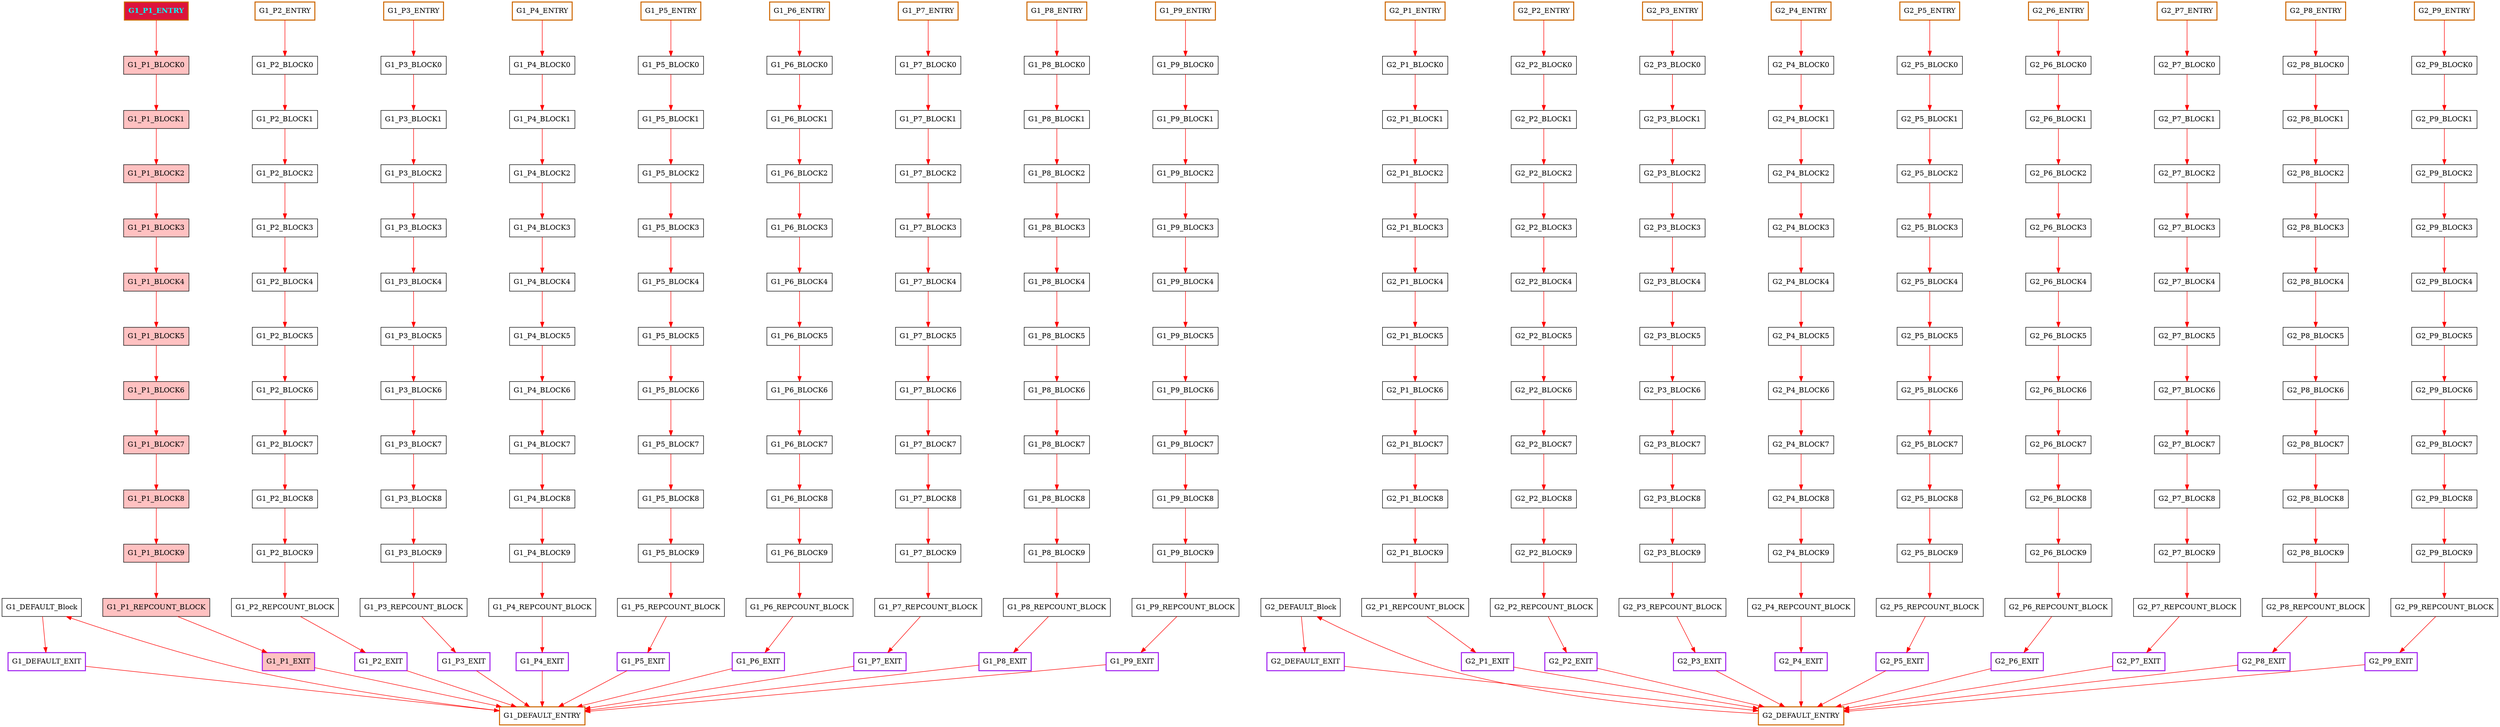 digraph G {
graph [root="Demo",rankdir   = TB, nodesep           = 0.6, mindist     = 1.0, ranksep = 1.0, overlap = false]
node [style     = "filled", fillcolor = "white", color = "black"]
G1_DEFAULT_Block[cpu="0", flags="0x00000007", type="block", tperiod="100000000", pattern="G1_DEFAULT", patentry="false", patexit="false", beamproc="undefined", bpentry="false", bpexit="false", qlo="false", qhi="false", qil="false", shape     = "rectangle", fillcolor = "white"];
G1_DEFAULT_ENTRY[cpu="0", flags="0x00002007", type="block", tperiod="100000000", pattern="G1_DEFAULT", patentry="true", patexit="false", beamproc="undefined", bpentry="false", bpexit="false", qlo="false", qhi="false", qil="false", shape     = "rectangle", fillcolor = "white", penwidth=2, color = "darkorange3"];
G1_DEFAULT_EXIT[cpu="0", flags="0x00108007", type="block", tperiod="100000000", pattern="G1_DEFAULT", patentry="false", patexit="true", beamproc="undefined", bpentry="false", bpexit="false", qlo="true", qhi="false", qil="false", shape     = "rectangle", fillcolor = "white", penwidth=2, color = "purple"];
G1_P1_BLOCK0[cpu="0", flags="0x00000207", type="block", tperiod="100000000", pattern="G1_P1", patentry="false", patexit="false", beamproc="undefined", bpentry="false", bpexit="false", qlo="false", qhi="false", qil="false", shape     = "rectangle", fillcolor = "rosybrown1"];
G1_P1_BLOCK1[cpu="0", flags="0x00000207", type="block", tperiod="100000000", pattern="G1_P1", patentry="false", patexit="false", beamproc="undefined", bpentry="false", bpexit="false", qlo="false", qhi="false", qil="false", shape     = "rectangle", fillcolor = "rosybrown1"];
G1_P1_BLOCK2[cpu="0", flags="0x00000207", type="block", tperiod="100000000", pattern="G1_P1", patentry="false", patexit="false", beamproc="undefined", bpentry="false", bpexit="false", qlo="false", qhi="false", qil="false", shape     = "rectangle", fillcolor = "rosybrown1"];
G1_P1_BLOCK3[cpu="0", flags="0x00000207", type="block", tperiod="100000000", pattern="G1_P1", patentry="false", patexit="false", beamproc="undefined", bpentry="false", bpexit="false", qlo="false", qhi="false", qil="false", shape     = "rectangle", fillcolor = "rosybrown1"];
G1_P1_BLOCK4[cpu="0", flags="0x00000207", type="block", tperiod="100000000", pattern="G1_P1", patentry="false", patexit="false", beamproc="undefined", bpentry="false", bpexit="false", qlo="false", qhi="false", qil="false", shape     = "rectangle", fillcolor = "rosybrown1"];
G1_P1_BLOCK5[cpu="0", flags="0x00000207", type="block", tperiod="100000000", pattern="G1_P1", patentry="false", patexit="false", beamproc="undefined", bpentry="false", bpexit="false", qlo="false", qhi="false", qil="false", shape     = "rectangle", fillcolor = "rosybrown1"];
G1_P1_BLOCK6[cpu="0", flags="0x00000207", type="block", tperiod="100000000", pattern="G1_P1", patentry="false", patexit="false", beamproc="undefined", bpentry="false", bpexit="false", qlo="false", qhi="false", qil="false", shape     = "rectangle", fillcolor = "rosybrown1"];
G1_P1_BLOCK7[cpu="0", flags="0x00000207", type="block", tperiod="100000000", pattern="G1_P1", patentry="false", patexit="false", beamproc="undefined", bpentry="false", bpexit="false", qlo="false", qhi="false", qil="false", shape     = "rectangle", fillcolor = "rosybrown1"];
G1_P1_BLOCK8[cpu="0", flags="0x00000207", type="block", tperiod="100000000", pattern="G1_P1", patentry="false", patexit="false", beamproc="undefined", bpentry="false", bpexit="false", qlo="false", qhi="false", qil="false", shape     = "rectangle", fillcolor = "rosybrown1"];
G1_P1_BLOCK9[cpu="0", flags="0x00000207", type="block", tperiod="100000000", pattern="G1_P1", patentry="false", patexit="false", beamproc="undefined", bpentry="false", bpexit="false", qlo="false", qhi="false", qil="false", shape     = "rectangle", fillcolor = "rosybrown1"];
G1_P1_ENTRY[cpu="0", flags="0x00012207", type="block", tperiod="100000000", pattern="G1_P1", patentry="true", patexit="false", beamproc="undefined", bpentry="false", bpexit="false", qlo="false", qhi="false", qil="false", shape     = "rectangle", fillcolor = "rosybrown1", fillcolor = "crimson", fontname="Times-Bold", fontcolor = "cyan", penwidth=2, color = "darkorange3"];
G1_P1_EXIT[cpu="0", flags="0x00708207", type="block", tperiod="100000000", pattern="G1_P1", patentry="false", patexit="true", beamproc="undefined", bpentry="false", bpexit="false", qlo="true", qhi="true", qil="true", shape     = "rectangle", fillcolor = "rosybrown1", penwidth=2, color = "purple"];
G1_P1_REPCOUNT_BLOCK[cpu="0", flags="0x00100207", type="block", tperiod="0", pattern="G1_P1", patentry="false", patexit="false", beamproc="undefined", bpentry="false", bpexit="false", qlo="true", qhi="false", qil="false", shape     = "rectangle", fillcolor = "rosybrown1"];
G1_P2_BLOCK0[cpu="0", flags="0x00000007", type="block", tperiod="100000000", pattern="G1_P2", patentry="false", patexit="false", beamproc="undefined", bpentry="false", bpexit="false", qlo="false", qhi="false", qil="false", shape     = "rectangle", fillcolor = "white"];
G1_P2_BLOCK1[cpu="0", flags="0x00000007", type="block", tperiod="100000000", pattern="G1_P2", patentry="false", patexit="false", beamproc="undefined", bpentry="false", bpexit="false", qlo="false", qhi="false", qil="false", shape     = "rectangle", fillcolor = "white"];
G1_P2_BLOCK2[cpu="0", flags="0x00000007", type="block", tperiod="100000000", pattern="G1_P2", patentry="false", patexit="false", beamproc="undefined", bpentry="false", bpexit="false", qlo="false", qhi="false", qil="false", shape     = "rectangle", fillcolor = "white"];
G1_P2_BLOCK3[cpu="0", flags="0x00000007", type="block", tperiod="100000000", pattern="G1_P2", patentry="false", patexit="false", beamproc="undefined", bpentry="false", bpexit="false", qlo="false", qhi="false", qil="false", shape     = "rectangle", fillcolor = "white"];
G1_P2_BLOCK4[cpu="0", flags="0x00000007", type="block", tperiod="100000000", pattern="G1_P2", patentry="false", patexit="false", beamproc="undefined", bpentry="false", bpexit="false", qlo="false", qhi="false", qil="false", shape     = "rectangle", fillcolor = "white"];
G1_P2_BLOCK5[cpu="0", flags="0x00000007", type="block", tperiod="100000000", pattern="G1_P2", patentry="false", patexit="false", beamproc="undefined", bpentry="false", bpexit="false", qlo="false", qhi="false", qil="false", shape     = "rectangle", fillcolor = "white"];
G1_P2_BLOCK6[cpu="0", flags="0x00000007", type="block", tperiod="100000000", pattern="G1_P2", patentry="false", patexit="false", beamproc="undefined", bpentry="false", bpexit="false", qlo="false", qhi="false", qil="false", shape     = "rectangle", fillcolor = "white"];
G1_P2_BLOCK7[cpu="0", flags="0x00000007", type="block", tperiod="100000000", pattern="G1_P2", patentry="false", patexit="false", beamproc="undefined", bpentry="false", bpexit="false", qlo="false", qhi="false", qil="false", shape     = "rectangle", fillcolor = "white"];
G1_P2_BLOCK8[cpu="0", flags="0x00000007", type="block", tperiod="100000000", pattern="G1_P2", patentry="false", patexit="false", beamproc="undefined", bpentry="false", bpexit="false", qlo="false", qhi="false", qil="false", shape     = "rectangle", fillcolor = "white"];
G1_P2_BLOCK9[cpu="0", flags="0x00000007", type="block", tperiod="100000000", pattern="G1_P2", patentry="false", patexit="false", beamproc="undefined", bpentry="false", bpexit="false", qlo="false", qhi="false", qil="false", shape     = "rectangle", fillcolor = "white"];
G1_P2_ENTRY[cpu="0", flags="0x00002007", type="block", tperiod="100000000", pattern="G1_P2", patentry="true", patexit="false", beamproc="undefined", bpentry="false", bpexit="false", qlo="false", qhi="false", qil="false", shape     = "rectangle", fillcolor = "white", penwidth=2, color = "darkorange3"];
G1_P2_EXIT[cpu="0", flags="0x00708007", type="block", tperiod="100000000", pattern="G1_P2", patentry="false", patexit="true", beamproc="undefined", bpentry="false", bpexit="false", qlo="true", qhi="true", qil="true", shape     = "rectangle", fillcolor = "white", penwidth=2, color = "purple"];
G1_P2_REPCOUNT_BLOCK[cpu="0", flags="0x00100007", type="block", tperiod="0", pattern="G1_P2", patentry="false", patexit="false", beamproc="undefined", bpentry="false", bpexit="false", qlo="true", qhi="false", qil="false", shape     = "rectangle", fillcolor = "white"];
G1_P3_BLOCK0[cpu="0", flags="0x00000007", type="block", tperiod="100000000", pattern="G1_P3", patentry="false", patexit="false", beamproc="undefined", bpentry="false", bpexit="false", qlo="false", qhi="false", qil="false", shape     = "rectangle", fillcolor = "white"];
G1_P3_BLOCK1[cpu="0", flags="0x00000007", type="block", tperiod="100000000", pattern="G1_P3", patentry="false", patexit="false", beamproc="undefined", bpentry="false", bpexit="false", qlo="false", qhi="false", qil="false", shape     = "rectangle", fillcolor = "white"];
G1_P3_BLOCK2[cpu="0", flags="0x00000007", type="block", tperiod="100000000", pattern="G1_P3", patentry="false", patexit="false", beamproc="undefined", bpentry="false", bpexit="false", qlo="false", qhi="false", qil="false", shape     = "rectangle", fillcolor = "white"];
G1_P3_BLOCK3[cpu="0", flags="0x00000007", type="block", tperiod="100000000", pattern="G1_P3", patentry="false", patexit="false", beamproc="undefined", bpentry="false", bpexit="false", qlo="false", qhi="false", qil="false", shape     = "rectangle", fillcolor = "white"];
G1_P3_BLOCK4[cpu="0", flags="0x00000007", type="block", tperiod="100000000", pattern="G1_P3", patentry="false", patexit="false", beamproc="undefined", bpentry="false", bpexit="false", qlo="false", qhi="false", qil="false", shape     = "rectangle", fillcolor = "white"];
G1_P3_BLOCK5[cpu="0", flags="0x00000007", type="block", tperiod="100000000", pattern="G1_P3", patentry="false", patexit="false", beamproc="undefined", bpentry="false", bpexit="false", qlo="false", qhi="false", qil="false", shape     = "rectangle", fillcolor = "white"];
G1_P3_BLOCK6[cpu="0", flags="0x00000007", type="block", tperiod="100000000", pattern="G1_P3", patentry="false", patexit="false", beamproc="undefined", bpentry="false", bpexit="false", qlo="false", qhi="false", qil="false", shape     = "rectangle", fillcolor = "white"];
G1_P3_BLOCK7[cpu="0", flags="0x00000007", type="block", tperiod="100000000", pattern="G1_P3", patentry="false", patexit="false", beamproc="undefined", bpentry="false", bpexit="false", qlo="false", qhi="false", qil="false", shape     = "rectangle", fillcolor = "white"];
G1_P3_BLOCK8[cpu="0", flags="0x00000007", type="block", tperiod="100000000", pattern="G1_P3", patentry="false", patexit="false", beamproc="undefined", bpentry="false", bpexit="false", qlo="false", qhi="false", qil="false", shape     = "rectangle", fillcolor = "white"];
G1_P3_BLOCK9[cpu="0", flags="0x00000007", type="block", tperiod="100000000", pattern="G1_P3", patentry="false", patexit="false", beamproc="undefined", bpentry="false", bpexit="false", qlo="false", qhi="false", qil="false", shape     = "rectangle", fillcolor = "white"];
G1_P3_ENTRY[cpu="0", flags="0x00002007", type="block", tperiod="100000000", pattern="G1_P3", patentry="true", patexit="false", beamproc="undefined", bpentry="false", bpexit="false", qlo="false", qhi="false", qil="false", shape     = "rectangle", fillcolor = "white", penwidth=2, color = "darkorange3"];
G1_P3_EXIT[cpu="0", flags="0x00708007", type="block", tperiod="100000000", pattern="G1_P3", patentry="false", patexit="true", beamproc="undefined", bpentry="false", bpexit="false", qlo="true", qhi="true", qil="true", shape     = "rectangle", fillcolor = "white", penwidth=2, color = "purple"];
G1_P3_REPCOUNT_BLOCK[cpu="0", flags="0x00100007", type="block", tperiod="0", pattern="G1_P3", patentry="false", patexit="false", beamproc="undefined", bpentry="false", bpexit="false", qlo="true", qhi="false", qil="false", shape     = "rectangle", fillcolor = "white"];
G1_P4_BLOCK0[cpu="0", flags="0x00000007", type="block", tperiod="100000000", pattern="G1_P4", patentry="false", patexit="false", beamproc="undefined", bpentry="false", bpexit="false", qlo="false", qhi="false", qil="false", shape     = "rectangle", fillcolor = "white"];
G1_P4_BLOCK1[cpu="0", flags="0x00000007", type="block", tperiod="100000000", pattern="G1_P4", patentry="false", patexit="false", beamproc="undefined", bpentry="false", bpexit="false", qlo="false", qhi="false", qil="false", shape     = "rectangle", fillcolor = "white"];
G1_P4_BLOCK2[cpu="0", flags="0x00000007", type="block", tperiod="100000000", pattern="G1_P4", patentry="false", patexit="false", beamproc="undefined", bpentry="false", bpexit="false", qlo="false", qhi="false", qil="false", shape     = "rectangle", fillcolor = "white"];
G1_P4_BLOCK3[cpu="0", flags="0x00000007", type="block", tperiod="100000000", pattern="G1_P4", patentry="false", patexit="false", beamproc="undefined", bpentry="false", bpexit="false", qlo="false", qhi="false", qil="false", shape     = "rectangle", fillcolor = "white"];
G1_P4_BLOCK4[cpu="0", flags="0x00000007", type="block", tperiod="100000000", pattern="G1_P4", patentry="false", patexit="false", beamproc="undefined", bpentry="false", bpexit="false", qlo="false", qhi="false", qil="false", shape     = "rectangle", fillcolor = "white"];
G1_P4_BLOCK5[cpu="0", flags="0x00000007", type="block", tperiod="100000000", pattern="G1_P4", patentry="false", patexit="false", beamproc="undefined", bpentry="false", bpexit="false", qlo="false", qhi="false", qil="false", shape     = "rectangle", fillcolor = "white"];
G1_P4_BLOCK6[cpu="0", flags="0x00000007", type="block", tperiod="100000000", pattern="G1_P4", patentry="false", patexit="false", beamproc="undefined", bpentry="false", bpexit="false", qlo="false", qhi="false", qil="false", shape     = "rectangle", fillcolor = "white"];
G1_P4_BLOCK7[cpu="0", flags="0x00000007", type="block", tperiod="100000000", pattern="G1_P4", patentry="false", patexit="false", beamproc="undefined", bpentry="false", bpexit="false", qlo="false", qhi="false", qil="false", shape     = "rectangle", fillcolor = "white"];
G1_P4_BLOCK8[cpu="0", flags="0x00000007", type="block", tperiod="100000000", pattern="G1_P4", patentry="false", patexit="false", beamproc="undefined", bpentry="false", bpexit="false", qlo="false", qhi="false", qil="false", shape     = "rectangle", fillcolor = "white"];
G1_P4_BLOCK9[cpu="0", flags="0x00000007", type="block", tperiod="100000000", pattern="G1_P4", patentry="false", patexit="false", beamproc="undefined", bpentry="false", bpexit="false", qlo="false", qhi="false", qil="false", shape     = "rectangle", fillcolor = "white"];
G1_P4_ENTRY[cpu="0", flags="0x00002007", type="block", tperiod="100000000", pattern="G1_P4", patentry="true", patexit="false", beamproc="undefined", bpentry="false", bpexit="false", qlo="false", qhi="false", qil="false", shape     = "rectangle", fillcolor = "white", penwidth=2, color = "darkorange3"];
G1_P4_EXIT[cpu="0", flags="0x00708007", type="block", tperiod="100000000", pattern="G1_P4", patentry="false", patexit="true", beamproc="undefined", bpentry="false", bpexit="false", qlo="true", qhi="true", qil="true", shape     = "rectangle", fillcolor = "white", penwidth=2, color = "purple"];
G1_P4_REPCOUNT_BLOCK[cpu="0", flags="0x00100007", type="block", tperiod="0", pattern="G1_P4", patentry="false", patexit="false", beamproc="undefined", bpentry="false", bpexit="false", qlo="true", qhi="false", qil="false", shape     = "rectangle", fillcolor = "white"];
G1_P5_BLOCK0[cpu="0", flags="0x00000007", type="block", tperiod="100000000", pattern="G1_P5", patentry="false", patexit="false", beamproc="undefined", bpentry="false", bpexit="false", qlo="false", qhi="false", qil="false", shape     = "rectangle", fillcolor = "white"];
G1_P5_BLOCK1[cpu="0", flags="0x00000007", type="block", tperiod="100000000", pattern="G1_P5", patentry="false", patexit="false", beamproc="undefined", bpentry="false", bpexit="false", qlo="false", qhi="false", qil="false", shape     = "rectangle", fillcolor = "white"];
G1_P5_BLOCK2[cpu="0", flags="0x00000007", type="block", tperiod="100000000", pattern="G1_P5", patentry="false", patexit="false", beamproc="undefined", bpentry="false", bpexit="false", qlo="false", qhi="false", qil="false", shape     = "rectangle", fillcolor = "white"];
G1_P5_BLOCK3[cpu="0", flags="0x00000007", type="block", tperiod="100000000", pattern="G1_P5", patentry="false", patexit="false", beamproc="undefined", bpentry="false", bpexit="false", qlo="false", qhi="false", qil="false", shape     = "rectangle", fillcolor = "white"];
G1_P5_BLOCK4[cpu="0", flags="0x00000007", type="block", tperiod="100000000", pattern="G1_P5", patentry="false", patexit="false", beamproc="undefined", bpentry="false", bpexit="false", qlo="false", qhi="false", qil="false", shape     = "rectangle", fillcolor = "white"];
G1_P5_BLOCK5[cpu="0", flags="0x00000007", type="block", tperiod="100000000", pattern="G1_P5", patentry="false", patexit="false", beamproc="undefined", bpentry="false", bpexit="false", qlo="false", qhi="false", qil="false", shape     = "rectangle", fillcolor = "white"];
G1_P5_BLOCK6[cpu="0", flags="0x00000007", type="block", tperiod="100000000", pattern="G1_P5", patentry="false", patexit="false", beamproc="undefined", bpentry="false", bpexit="false", qlo="false", qhi="false", qil="false", shape     = "rectangle", fillcolor = "white"];
G1_P5_BLOCK7[cpu="0", flags="0x00000007", type="block", tperiod="100000000", pattern="G1_P5", patentry="false", patexit="false", beamproc="undefined", bpentry="false", bpexit="false", qlo="false", qhi="false", qil="false", shape     = "rectangle", fillcolor = "white"];
G1_P5_BLOCK8[cpu="0", flags="0x00000007", type="block", tperiod="100000000", pattern="G1_P5", patentry="false", patexit="false", beamproc="undefined", bpentry="false", bpexit="false", qlo="false", qhi="false", qil="false", shape     = "rectangle", fillcolor = "white"];
G1_P5_BLOCK9[cpu="0", flags="0x00000007", type="block", tperiod="100000000", pattern="G1_P5", patentry="false", patexit="false", beamproc="undefined", bpentry="false", bpexit="false", qlo="false", qhi="false", qil="false", shape     = "rectangle", fillcolor = "white"];
G1_P5_ENTRY[cpu="0", flags="0x00002007", type="block", tperiod="100000000", pattern="G1_P5", patentry="true", patexit="false", beamproc="undefined", bpentry="false", bpexit="false", qlo="false", qhi="false", qil="false", shape     = "rectangle", fillcolor = "white", penwidth=2, color = "darkorange3"];
G1_P5_EXIT[cpu="0", flags="0x00708007", type="block", tperiod="100000000", pattern="G1_P5", patentry="false", patexit="true", beamproc="undefined", bpentry="false", bpexit="false", qlo="true", qhi="true", qil="true", shape     = "rectangle", fillcolor = "white", penwidth=2, color = "purple"];
G1_P5_REPCOUNT_BLOCK[cpu="0", flags="0x00100007", type="block", tperiod="0", pattern="G1_P5", patentry="false", patexit="false", beamproc="undefined", bpentry="false", bpexit="false", qlo="true", qhi="false", qil="false", shape     = "rectangle", fillcolor = "white"];
G1_P6_BLOCK0[cpu="0", flags="0x00000007", type="block", tperiod="100000000", pattern="G1_P6", patentry="false", patexit="false", beamproc="undefined", bpentry="false", bpexit="false", qlo="false", qhi="false", qil="false", shape     = "rectangle", fillcolor = "white"];
G1_P6_BLOCK1[cpu="0", flags="0x00000007", type="block", tperiod="100000000", pattern="G1_P6", patentry="false", patexit="false", beamproc="undefined", bpentry="false", bpexit="false", qlo="false", qhi="false", qil="false", shape     = "rectangle", fillcolor = "white"];
G1_P6_BLOCK2[cpu="0", flags="0x00000007", type="block", tperiod="100000000", pattern="G1_P6", patentry="false", patexit="false", beamproc="undefined", bpentry="false", bpexit="false", qlo="false", qhi="false", qil="false", shape     = "rectangle", fillcolor = "white"];
G1_P6_BLOCK3[cpu="0", flags="0x00000007", type="block", tperiod="100000000", pattern="G1_P6", patentry="false", patexit="false", beamproc="undefined", bpentry="false", bpexit="false", qlo="false", qhi="false", qil="false", shape     = "rectangle", fillcolor = "white"];
G1_P6_BLOCK4[cpu="0", flags="0x00000007", type="block", tperiod="100000000", pattern="G1_P6", patentry="false", patexit="false", beamproc="undefined", bpentry="false", bpexit="false", qlo="false", qhi="false", qil="false", shape     = "rectangle", fillcolor = "white"];
G1_P6_BLOCK5[cpu="0", flags="0x00000007", type="block", tperiod="100000000", pattern="G1_P6", patentry="false", patexit="false", beamproc="undefined", bpentry="false", bpexit="false", qlo="false", qhi="false", qil="false", shape     = "rectangle", fillcolor = "white"];
G1_P6_BLOCK6[cpu="0", flags="0x00000007", type="block", tperiod="100000000", pattern="G1_P6", patentry="false", patexit="false", beamproc="undefined", bpentry="false", bpexit="false", qlo="false", qhi="false", qil="false", shape     = "rectangle", fillcolor = "white"];
G1_P6_BLOCK7[cpu="0", flags="0x00000007", type="block", tperiod="100000000", pattern="G1_P6", patentry="false", patexit="false", beamproc="undefined", bpentry="false", bpexit="false", qlo="false", qhi="false", qil="false", shape     = "rectangle", fillcolor = "white"];
G1_P6_BLOCK8[cpu="0", flags="0x00000007", type="block", tperiod="100000000", pattern="G1_P6", patentry="false", patexit="false", beamproc="undefined", bpentry="false", bpexit="false", qlo="false", qhi="false", qil="false", shape     = "rectangle", fillcolor = "white"];
G1_P6_BLOCK9[cpu="0", flags="0x00000007", type="block", tperiod="100000000", pattern="G1_P6", patentry="false", patexit="false", beamproc="undefined", bpentry="false", bpexit="false", qlo="false", qhi="false", qil="false", shape     = "rectangle", fillcolor = "white"];
G1_P6_ENTRY[cpu="0", flags="0x00002007", type="block", tperiod="100000000", pattern="G1_P6", patentry="true", patexit="false", beamproc="undefined", bpentry="false", bpexit="false", qlo="false", qhi="false", qil="false", shape     = "rectangle", fillcolor = "white", penwidth=2, color = "darkorange3"];
G1_P6_EXIT[cpu="0", flags="0x00708007", type="block", tperiod="100000000", pattern="G1_P6", patentry="false", patexit="true", beamproc="undefined", bpentry="false", bpexit="false", qlo="true", qhi="true", qil="true", shape     = "rectangle", fillcolor = "white", penwidth=2, color = "purple"];
G1_P6_REPCOUNT_BLOCK[cpu="0", flags="0x00100007", type="block", tperiod="0", pattern="G1_P6", patentry="false", patexit="false", beamproc="undefined", bpentry="false", bpexit="false", qlo="true", qhi="false", qil="false", shape     = "rectangle", fillcolor = "white"];
G1_P7_BLOCK0[cpu="0", flags="0x00000007", type="block", tperiod="100000000", pattern="G1_P7", patentry="false", patexit="false", beamproc="undefined", bpentry="false", bpexit="false", qlo="false", qhi="false", qil="false", shape     = "rectangle", fillcolor = "white"];
G1_P7_BLOCK1[cpu="0", flags="0x00000007", type="block", tperiod="100000000", pattern="G1_P7", patentry="false", patexit="false", beamproc="undefined", bpentry="false", bpexit="false", qlo="false", qhi="false", qil="false", shape     = "rectangle", fillcolor = "white"];
G1_P7_BLOCK2[cpu="0", flags="0x00000007", type="block", tperiod="100000000", pattern="G1_P7", patentry="false", patexit="false", beamproc="undefined", bpentry="false", bpexit="false", qlo="false", qhi="false", qil="false", shape     = "rectangle", fillcolor = "white"];
G1_P7_BLOCK3[cpu="0", flags="0x00000007", type="block", tperiod="100000000", pattern="G1_P7", patentry="false", patexit="false", beamproc="undefined", bpentry="false", bpexit="false", qlo="false", qhi="false", qil="false", shape     = "rectangle", fillcolor = "white"];
G1_P7_BLOCK4[cpu="0", flags="0x00000007", type="block", tperiod="100000000", pattern="G1_P7", patentry="false", patexit="false", beamproc="undefined", bpentry="false", bpexit="false", qlo="false", qhi="false", qil="false", shape     = "rectangle", fillcolor = "white"];
G1_P7_BLOCK5[cpu="0", flags="0x00000007", type="block", tperiod="100000000", pattern="G1_P7", patentry="false", patexit="false", beamproc="undefined", bpentry="false", bpexit="false", qlo="false", qhi="false", qil="false", shape     = "rectangle", fillcolor = "white"];
G1_P7_BLOCK6[cpu="0", flags="0x00000007", type="block", tperiod="100000000", pattern="G1_P7", patentry="false", patexit="false", beamproc="undefined", bpentry="false", bpexit="false", qlo="false", qhi="false", qil="false", shape     = "rectangle", fillcolor = "white"];
G1_P7_BLOCK7[cpu="0", flags="0x00000007", type="block", tperiod="100000000", pattern="G1_P7", patentry="false", patexit="false", beamproc="undefined", bpentry="false", bpexit="false", qlo="false", qhi="false", qil="false", shape     = "rectangle", fillcolor = "white"];
G1_P7_BLOCK8[cpu="0", flags="0x00000007", type="block", tperiod="100000000", pattern="G1_P7", patentry="false", patexit="false", beamproc="undefined", bpentry="false", bpexit="false", qlo="false", qhi="false", qil="false", shape     = "rectangle", fillcolor = "white"];
G1_P7_BLOCK9[cpu="0", flags="0x00000007", type="block", tperiod="100000000", pattern="G1_P7", patentry="false", patexit="false", beamproc="undefined", bpentry="false", bpexit="false", qlo="false", qhi="false", qil="false", shape     = "rectangle", fillcolor = "white"];
G1_P7_ENTRY[cpu="0", flags="0x00002007", type="block", tperiod="100000000", pattern="G1_P7", patentry="true", patexit="false", beamproc="undefined", bpentry="false", bpexit="false", qlo="false", qhi="false", qil="false", shape     = "rectangle", fillcolor = "white", penwidth=2, color = "darkorange3"];
G1_P7_EXIT[cpu="0", flags="0x00708007", type="block", tperiod="100000000", pattern="G1_P7", patentry="false", patexit="true", beamproc="undefined", bpentry="false", bpexit="false", qlo="true", qhi="true", qil="true", shape     = "rectangle", fillcolor = "white", penwidth=2, color = "purple"];
G1_P7_REPCOUNT_BLOCK[cpu="0", flags="0x00100007", type="block", tperiod="0", pattern="G1_P7", patentry="false", patexit="false", beamproc="undefined", bpentry="false", bpexit="false", qlo="true", qhi="false", qil="false", shape     = "rectangle", fillcolor = "white"];
G1_P8_BLOCK0[cpu="0", flags="0x00000007", type="block", tperiod="100000000", pattern="G1_P8", patentry="false", patexit="false", beamproc="undefined", bpentry="false", bpexit="false", qlo="false", qhi="false", qil="false", shape     = "rectangle", fillcolor = "white"];
G1_P8_BLOCK1[cpu="0", flags="0x00000007", type="block", tperiod="100000000", pattern="G1_P8", patentry="false", patexit="false", beamproc="undefined", bpentry="false", bpexit="false", qlo="false", qhi="false", qil="false", shape     = "rectangle", fillcolor = "white"];
G1_P8_BLOCK2[cpu="0", flags="0x00000007", type="block", tperiod="100000000", pattern="G1_P8", patentry="false", patexit="false", beamproc="undefined", bpentry="false", bpexit="false", qlo="false", qhi="false", qil="false", shape     = "rectangle", fillcolor = "white"];
G1_P8_BLOCK3[cpu="0", flags="0x00000007", type="block", tperiod="100000000", pattern="G1_P8", patentry="false", patexit="false", beamproc="undefined", bpentry="false", bpexit="false", qlo="false", qhi="false", qil="false", shape     = "rectangle", fillcolor = "white"];
G1_P8_BLOCK4[cpu="0", flags="0x00000007", type="block", tperiod="100000000", pattern="G1_P8", patentry="false", patexit="false", beamproc="undefined", bpentry="false", bpexit="false", qlo="false", qhi="false", qil="false", shape     = "rectangle", fillcolor = "white"];
G1_P8_BLOCK5[cpu="0", flags="0x00000007", type="block", tperiod="100000000", pattern="G1_P8", patentry="false", patexit="false", beamproc="undefined", bpentry="false", bpexit="false", qlo="false", qhi="false", qil="false", shape     = "rectangle", fillcolor = "white"];
G1_P8_BLOCK6[cpu="0", flags="0x00000007", type="block", tperiod="100000000", pattern="G1_P8", patentry="false", patexit="false", beamproc="undefined", bpentry="false", bpexit="false", qlo="false", qhi="false", qil="false", shape     = "rectangle", fillcolor = "white"];
G1_P8_BLOCK7[cpu="0", flags="0x00000007", type="block", tperiod="100000000", pattern="G1_P8", patentry="false", patexit="false", beamproc="undefined", bpentry="false", bpexit="false", qlo="false", qhi="false", qil="false", shape     = "rectangle", fillcolor = "white"];
G1_P8_BLOCK8[cpu="0", flags="0x00000007", type="block", tperiod="100000000", pattern="G1_P8", patentry="false", patexit="false", beamproc="undefined", bpentry="false", bpexit="false", qlo="false", qhi="false", qil="false", shape     = "rectangle", fillcolor = "white"];
G1_P8_BLOCK9[cpu="0", flags="0x00000007", type="block", tperiod="100000000", pattern="G1_P8", patentry="false", patexit="false", beamproc="undefined", bpentry="false", bpexit="false", qlo="false", qhi="false", qil="false", shape     = "rectangle", fillcolor = "white"];
G1_P8_ENTRY[cpu="0", flags="0x00002007", type="block", tperiod="100000000", pattern="G1_P8", patentry="true", patexit="false", beamproc="undefined", bpentry="false", bpexit="false", qlo="false", qhi="false", qil="false", shape     = "rectangle", fillcolor = "white", penwidth=2, color = "darkorange3"];
G1_P8_EXIT[cpu="0", flags="0x00708007", type="block", tperiod="100000000", pattern="G1_P8", patentry="false", patexit="true", beamproc="undefined", bpentry="false", bpexit="false", qlo="true", qhi="true", qil="true", shape     = "rectangle", fillcolor = "white", penwidth=2, color = "purple"];
G1_P8_REPCOUNT_BLOCK[cpu="0", flags="0x00100007", type="block", tperiod="0", pattern="G1_P8", patentry="false", patexit="false", beamproc="undefined", bpentry="false", bpexit="false", qlo="true", qhi="false", qil="false", shape     = "rectangle", fillcolor = "white"];
G1_P9_BLOCK0[cpu="0", flags="0x00000007", type="block", tperiod="100000000", pattern="G1_P9", patentry="false", patexit="false", beamproc="undefined", bpentry="false", bpexit="false", qlo="false", qhi="false", qil="false", shape     = "rectangle", fillcolor = "white"];
G1_P9_BLOCK1[cpu="0", flags="0x00000007", type="block", tperiod="100000000", pattern="G1_P9", patentry="false", patexit="false", beamproc="undefined", bpentry="false", bpexit="false", qlo="false", qhi="false", qil="false", shape     = "rectangle", fillcolor = "white"];
G1_P9_BLOCK2[cpu="0", flags="0x00000007", type="block", tperiod="100000000", pattern="G1_P9", patentry="false", patexit="false", beamproc="undefined", bpentry="false", bpexit="false", qlo="false", qhi="false", qil="false", shape     = "rectangle", fillcolor = "white"];
G1_P9_BLOCK3[cpu="0", flags="0x00000007", type="block", tperiod="100000000", pattern="G1_P9", patentry="false", patexit="false", beamproc="undefined", bpentry="false", bpexit="false", qlo="false", qhi="false", qil="false", shape     = "rectangle", fillcolor = "white"];
G1_P9_BLOCK4[cpu="0", flags="0x00000007", type="block", tperiod="100000000", pattern="G1_P9", patentry="false", patexit="false", beamproc="undefined", bpentry="false", bpexit="false", qlo="false", qhi="false", qil="false", shape     = "rectangle", fillcolor = "white"];
G1_P9_BLOCK5[cpu="0", flags="0x00000007", type="block", tperiod="100000000", pattern="G1_P9", patentry="false", patexit="false", beamproc="undefined", bpentry="false", bpexit="false", qlo="false", qhi="false", qil="false", shape     = "rectangle", fillcolor = "white"];
G1_P9_BLOCK6[cpu="0", flags="0x00000007", type="block", tperiod="100000000", pattern="G1_P9", patentry="false", patexit="false", beamproc="undefined", bpentry="false", bpexit="false", qlo="false", qhi="false", qil="false", shape     = "rectangle", fillcolor = "white"];
G1_P9_BLOCK7[cpu="0", flags="0x00000007", type="block", tperiod="100000000", pattern="G1_P9", patentry="false", patexit="false", beamproc="undefined", bpentry="false", bpexit="false", qlo="false", qhi="false", qil="false", shape     = "rectangle", fillcolor = "white"];
G1_P9_BLOCK8[cpu="0", flags="0x00000007", type="block", tperiod="100000000", pattern="G1_P9", patentry="false", patexit="false", beamproc="undefined", bpentry="false", bpexit="false", qlo="false", qhi="false", qil="false", shape     = "rectangle", fillcolor = "white"];
G1_P9_BLOCK9[cpu="0", flags="0x00000007", type="block", tperiod="100000000", pattern="G1_P9", patentry="false", patexit="false", beamproc="undefined", bpentry="false", bpexit="false", qlo="false", qhi="false", qil="false", shape     = "rectangle", fillcolor = "white"];
G1_P9_ENTRY[cpu="0", flags="0x00002007", type="block", tperiod="100000000", pattern="G1_P9", patentry="true", patexit="false", beamproc="undefined", bpentry="false", bpexit="false", qlo="false", qhi="false", qil="false", shape     = "rectangle", fillcolor = "white", penwidth=2, color = "darkorange3"];
G1_P9_EXIT[cpu="0", flags="0x00708007", type="block", tperiod="100000000", pattern="G1_P9", patentry="false", patexit="true", beamproc="undefined", bpentry="false", bpexit="false", qlo="true", qhi="true", qil="true", shape     = "rectangle", fillcolor = "white", penwidth=2, color = "purple"];
G1_P9_REPCOUNT_BLOCK[cpu="0", flags="0x00100007", type="block", tperiod="0", pattern="G1_P9", patentry="false", patexit="false", beamproc="undefined", bpentry="false", bpexit="false", qlo="true", qhi="false", qil="false", shape     = "rectangle", fillcolor = "white"];
G2_DEFAULT_Block[cpu="1", flags="0x00000007", type="block", tperiod="100000000", pattern="G2_DEFAULT", patentry="false", patexit="false", beamproc="undefined", bpentry="false", bpexit="false", qlo="false", qhi="false", qil="false", shape     = "rectangle", fillcolor = "white"];
G2_DEFAULT_ENTRY[cpu="1", flags="0x00002007", type="block", tperiod="100000000", pattern="G2_DEFAULT", patentry="true", patexit="false", beamproc="undefined", bpentry="false", bpexit="false", qlo="false", qhi="false", qil="false", shape     = "rectangle", fillcolor = "white", penwidth=2, color = "darkorange3"];
G2_DEFAULT_EXIT[cpu="1", flags="0x00108007", type="block", tperiod="100000000", pattern="G2_DEFAULT", patentry="false", patexit="true", beamproc="undefined", bpentry="false", bpexit="false", qlo="true", qhi="false", qil="false", shape     = "rectangle", fillcolor = "white", penwidth=2, color = "purple"];
G2_P1_BLOCK0[cpu="1", flags="0x00000007", type="block", tperiod="100000000", pattern="G2_P1", patentry="false", patexit="false", beamproc="undefined", bpentry="false", bpexit="false", qlo="false", qhi="false", qil="false", shape     = "rectangle", fillcolor = "white"];
G2_P1_BLOCK1[cpu="1", flags="0x00000007", type="block", tperiod="100000000", pattern="G2_P1", patentry="false", patexit="false", beamproc="undefined", bpentry="false", bpexit="false", qlo="false", qhi="false", qil="false", shape     = "rectangle", fillcolor = "white"];
G2_P1_BLOCK2[cpu="1", flags="0x00000007", type="block", tperiod="100000000", pattern="G2_P1", patentry="false", patexit="false", beamproc="undefined", bpentry="false", bpexit="false", qlo="false", qhi="false", qil="false", shape     = "rectangle", fillcolor = "white"];
G2_P1_BLOCK3[cpu="1", flags="0x00000007", type="block", tperiod="100000000", pattern="G2_P1", patentry="false", patexit="false", beamproc="undefined", bpentry="false", bpexit="false", qlo="false", qhi="false", qil="false", shape     = "rectangle", fillcolor = "white"];
G2_P1_BLOCK4[cpu="1", flags="0x00000007", type="block", tperiod="100000000", pattern="G2_P1", patentry="false", patexit="false", beamproc="undefined", bpentry="false", bpexit="false", qlo="false", qhi="false", qil="false", shape     = "rectangle", fillcolor = "white"];
G2_P1_BLOCK5[cpu="1", flags="0x00000007", type="block", tperiod="100000000", pattern="G2_P1", patentry="false", patexit="false", beamproc="undefined", bpentry="false", bpexit="false", qlo="false", qhi="false", qil="false", shape     = "rectangle", fillcolor = "white"];
G2_P1_BLOCK6[cpu="1", flags="0x00000007", type="block", tperiod="100000000", pattern="G2_P1", patentry="false", patexit="false", beamproc="undefined", bpentry="false", bpexit="false", qlo="false", qhi="false", qil="false", shape     = "rectangle", fillcolor = "white"];
G2_P1_BLOCK7[cpu="1", flags="0x00000007", type="block", tperiod="100000000", pattern="G2_P1", patentry="false", patexit="false", beamproc="undefined", bpentry="false", bpexit="false", qlo="false", qhi="false", qil="false", shape     = "rectangle", fillcolor = "white"];
G2_P1_BLOCK8[cpu="1", flags="0x00000007", type="block", tperiod="100000000", pattern="G2_P1", patentry="false", patexit="false", beamproc="undefined", bpentry="false", bpexit="false", qlo="false", qhi="false", qil="false", shape     = "rectangle", fillcolor = "white"];
G2_P1_BLOCK9[cpu="1", flags="0x00000007", type="block", tperiod="100000000", pattern="G2_P1", patentry="false", patexit="false", beamproc="undefined", bpentry="false", bpexit="false", qlo="false", qhi="false", qil="false", shape     = "rectangle", fillcolor = "white"];
G2_P1_ENTRY[cpu="1", flags="0x00002007", type="block", tperiod="100000000", pattern="G2_P1", patentry="true", patexit="false", beamproc="undefined", bpentry="false", bpexit="false", qlo="false", qhi="false", qil="false", shape     = "rectangle", fillcolor = "white", penwidth=2, color = "darkorange3"];
G2_P1_EXIT[cpu="1", flags="0x00708007", type="block", tperiod="100000000", pattern="G2_P1", patentry="false", patexit="true", beamproc="undefined", bpentry="false", bpexit="false", qlo="true", qhi="true", qil="true", shape     = "rectangle", fillcolor = "white", penwidth=2, color = "purple"];
G2_P1_REPCOUNT_BLOCK[cpu="1", flags="0x00100007", type="block", tperiod="0", pattern="G2_P1", patentry="false", patexit="false", beamproc="undefined", bpentry="false", bpexit="false", qlo="true", qhi="false", qil="false", shape     = "rectangle", fillcolor = "white"];
G2_P2_BLOCK0[cpu="1", flags="0x00000007", type="block", tperiod="100000000", pattern="G2_P2", patentry="false", patexit="false", beamproc="undefined", bpentry="false", bpexit="false", qlo="false", qhi="false", qil="false", shape     = "rectangle", fillcolor = "white"];
G2_P2_BLOCK1[cpu="1", flags="0x00000007", type="block", tperiod="100000000", pattern="G2_P2", patentry="false", patexit="false", beamproc="undefined", bpentry="false", bpexit="false", qlo="false", qhi="false", qil="false", shape     = "rectangle", fillcolor = "white"];
G2_P2_BLOCK2[cpu="1", flags="0x00000007", type="block", tperiod="100000000", pattern="G2_P2", patentry="false", patexit="false", beamproc="undefined", bpentry="false", bpexit="false", qlo="false", qhi="false", qil="false", shape     = "rectangle", fillcolor = "white"];
G2_P2_BLOCK3[cpu="1", flags="0x00000007", type="block", tperiod="100000000", pattern="G2_P2", patentry="false", patexit="false", beamproc="undefined", bpentry="false", bpexit="false", qlo="false", qhi="false", qil="false", shape     = "rectangle", fillcolor = "white"];
G2_P2_BLOCK4[cpu="1", flags="0x00000007", type="block", tperiod="100000000", pattern="G2_P2", patentry="false", patexit="false", beamproc="undefined", bpentry="false", bpexit="false", qlo="false", qhi="false", qil="false", shape     = "rectangle", fillcolor = "white"];
G2_P2_BLOCK5[cpu="1", flags="0x00000007", type="block", tperiod="100000000", pattern="G2_P2", patentry="false", patexit="false", beamproc="undefined", bpentry="false", bpexit="false", qlo="false", qhi="false", qil="false", shape     = "rectangle", fillcolor = "white"];
G2_P2_BLOCK6[cpu="1", flags="0x00000007", type="block", tperiod="100000000", pattern="G2_P2", patentry="false", patexit="false", beamproc="undefined", bpentry="false", bpexit="false", qlo="false", qhi="false", qil="false", shape     = "rectangle", fillcolor = "white"];
G2_P2_BLOCK7[cpu="1", flags="0x00000007", type="block", tperiod="100000000", pattern="G2_P2", patentry="false", patexit="false", beamproc="undefined", bpentry="false", bpexit="false", qlo="false", qhi="false", qil="false", shape     = "rectangle", fillcolor = "white"];
G2_P2_BLOCK8[cpu="1", flags="0x00000007", type="block", tperiod="100000000", pattern="G2_P2", patentry="false", patexit="false", beamproc="undefined", bpentry="false", bpexit="false", qlo="false", qhi="false", qil="false", shape     = "rectangle", fillcolor = "white"];
G2_P2_BLOCK9[cpu="1", flags="0x00000007", type="block", tperiod="100000000", pattern="G2_P2", patentry="false", patexit="false", beamproc="undefined", bpentry="false", bpexit="false", qlo="false", qhi="false", qil="false", shape     = "rectangle", fillcolor = "white"];
G2_P2_ENTRY[cpu="1", flags="0x00002007", type="block", tperiod="100000000", pattern="G2_P2", patentry="true", patexit="false", beamproc="undefined", bpentry="false", bpexit="false", qlo="false", qhi="false", qil="false", shape     = "rectangle", fillcolor = "white", penwidth=2, color = "darkorange3"];
G2_P2_EXIT[cpu="1", flags="0x00708007", type="block", tperiod="100000000", pattern="G2_P2", patentry="false", patexit="true", beamproc="undefined", bpentry="false", bpexit="false", qlo="true", qhi="true", qil="true", shape     = "rectangle", fillcolor = "white", penwidth=2, color = "purple"];
G2_P2_REPCOUNT_BLOCK[cpu="1", flags="0x00100007", type="block", tperiod="0", pattern="G2_P2", patentry="false", patexit="false", beamproc="undefined", bpentry="false", bpexit="false", qlo="true", qhi="false", qil="false", shape     = "rectangle", fillcolor = "white"];
G2_P3_BLOCK0[cpu="1", flags="0x00000007", type="block", tperiod="100000000", pattern="G2_P3", patentry="false", patexit="false", beamproc="undefined", bpentry="false", bpexit="false", qlo="false", qhi="false", qil="false", shape     = "rectangle", fillcolor = "white"];
G2_P3_BLOCK1[cpu="1", flags="0x00000007", type="block", tperiod="100000000", pattern="G2_P3", patentry="false", patexit="false", beamproc="undefined", bpentry="false", bpexit="false", qlo="false", qhi="false", qil="false", shape     = "rectangle", fillcolor = "white"];
G2_P3_BLOCK2[cpu="1", flags="0x00000007", type="block", tperiod="100000000", pattern="G2_P3", patentry="false", patexit="false", beamproc="undefined", bpentry="false", bpexit="false", qlo="false", qhi="false", qil="false", shape     = "rectangle", fillcolor = "white"];
G2_P3_BLOCK3[cpu="1", flags="0x00000007", type="block", tperiod="100000000", pattern="G2_P3", patentry="false", patexit="false", beamproc="undefined", bpentry="false", bpexit="false", qlo="false", qhi="false", qil="false", shape     = "rectangle", fillcolor = "white"];
G2_P3_BLOCK4[cpu="1", flags="0x00000007", type="block", tperiod="100000000", pattern="G2_P3", patentry="false", patexit="false", beamproc="undefined", bpentry="false", bpexit="false", qlo="false", qhi="false", qil="false", shape     = "rectangle", fillcolor = "white"];
G2_P3_BLOCK5[cpu="1", flags="0x00000007", type="block", tperiod="100000000", pattern="G2_P3", patentry="false", patexit="false", beamproc="undefined", bpentry="false", bpexit="false", qlo="false", qhi="false", qil="false", shape     = "rectangle", fillcolor = "white"];
G2_P3_BLOCK6[cpu="1", flags="0x00000007", type="block", tperiod="100000000", pattern="G2_P3", patentry="false", patexit="false", beamproc="undefined", bpentry="false", bpexit="false", qlo="false", qhi="false", qil="false", shape     = "rectangle", fillcolor = "white"];
G2_P3_BLOCK7[cpu="1", flags="0x00000007", type="block", tperiod="100000000", pattern="G2_P3", patentry="false", patexit="false", beamproc="undefined", bpentry="false", bpexit="false", qlo="false", qhi="false", qil="false", shape     = "rectangle", fillcolor = "white"];
G2_P3_BLOCK8[cpu="1", flags="0x00000007", type="block", tperiod="100000000", pattern="G2_P3", patentry="false", patexit="false", beamproc="undefined", bpentry="false", bpexit="false", qlo="false", qhi="false", qil="false", shape     = "rectangle", fillcolor = "white"];
G2_P3_BLOCK9[cpu="1", flags="0x00000007", type="block", tperiod="100000000", pattern="G2_P3", patentry="false", patexit="false", beamproc="undefined", bpentry="false", bpexit="false", qlo="false", qhi="false", qil="false", shape     = "rectangle", fillcolor = "white"];
G2_P3_ENTRY[cpu="1", flags="0x00002007", type="block", tperiod="100000000", pattern="G2_P3", patentry="true", patexit="false", beamproc="undefined", bpentry="false", bpexit="false", qlo="false", qhi="false", qil="false", shape     = "rectangle", fillcolor = "white", penwidth=2, color = "darkorange3"];
G2_P3_EXIT[cpu="1", flags="0x00708007", type="block", tperiod="100000000", pattern="G2_P3", patentry="false", patexit="true", beamproc="undefined", bpentry="false", bpexit="false", qlo="true", qhi="true", qil="true", shape     = "rectangle", fillcolor = "white", penwidth=2, color = "purple"];
G2_P3_REPCOUNT_BLOCK[cpu="1", flags="0x00100007", type="block", tperiod="0", pattern="G2_P3", patentry="false", patexit="false", beamproc="undefined", bpentry="false", bpexit="false", qlo="true", qhi="false", qil="false", shape     = "rectangle", fillcolor = "white"];
G2_P4_BLOCK0[cpu="1", flags="0x00000007", type="block", tperiod="100000000", pattern="G2_P4", patentry="false", patexit="false", beamproc="undefined", bpentry="false", bpexit="false", qlo="false", qhi="false", qil="false", shape     = "rectangle", fillcolor = "white"];
G2_P4_BLOCK1[cpu="1", flags="0x00000007", type="block", tperiod="100000000", pattern="G2_P4", patentry="false", patexit="false", beamproc="undefined", bpentry="false", bpexit="false", qlo="false", qhi="false", qil="false", shape     = "rectangle", fillcolor = "white"];
G2_P4_BLOCK2[cpu="1", flags="0x00000007", type="block", tperiod="100000000", pattern="G2_P4", patentry="false", patexit="false", beamproc="undefined", bpentry="false", bpexit="false", qlo="false", qhi="false", qil="false", shape     = "rectangle", fillcolor = "white"];
G2_P4_BLOCK3[cpu="1", flags="0x00000007", type="block", tperiod="100000000", pattern="G2_P4", patentry="false", patexit="false", beamproc="undefined", bpentry="false", bpexit="false", qlo="false", qhi="false", qil="false", shape     = "rectangle", fillcolor = "white"];
G2_P4_BLOCK4[cpu="1", flags="0x00000007", type="block", tperiod="100000000", pattern="G2_P4", patentry="false", patexit="false", beamproc="undefined", bpentry="false", bpexit="false", qlo="false", qhi="false", qil="false", shape     = "rectangle", fillcolor = "white"];
G2_P4_BLOCK5[cpu="1", flags="0x00000007", type="block", tperiod="100000000", pattern="G2_P4", patentry="false", patexit="false", beamproc="undefined", bpentry="false", bpexit="false", qlo="false", qhi="false", qil="false", shape     = "rectangle", fillcolor = "white"];
G2_P4_BLOCK6[cpu="1", flags="0x00000007", type="block", tperiod="100000000", pattern="G2_P4", patentry="false", patexit="false", beamproc="undefined", bpentry="false", bpexit="false", qlo="false", qhi="false", qil="false", shape     = "rectangle", fillcolor = "white"];
G2_P4_BLOCK7[cpu="1", flags="0x00000007", type="block", tperiod="100000000", pattern="G2_P4", patentry="false", patexit="false", beamproc="undefined", bpentry="false", bpexit="false", qlo="false", qhi="false", qil="false", shape     = "rectangle", fillcolor = "white"];
G2_P4_BLOCK8[cpu="1", flags="0x00000007", type="block", tperiod="100000000", pattern="G2_P4", patentry="false", patexit="false", beamproc="undefined", bpentry="false", bpexit="false", qlo="false", qhi="false", qil="false", shape     = "rectangle", fillcolor = "white"];
G2_P4_BLOCK9[cpu="1", flags="0x00000007", type="block", tperiod="100000000", pattern="G2_P4", patentry="false", patexit="false", beamproc="undefined", bpentry="false", bpexit="false", qlo="false", qhi="false", qil="false", shape     = "rectangle", fillcolor = "white"];
G2_P4_ENTRY[cpu="1", flags="0x00002007", type="block", tperiod="100000000", pattern="G2_P4", patentry="true", patexit="false", beamproc="undefined", bpentry="false", bpexit="false", qlo="false", qhi="false", qil="false", shape     = "rectangle", fillcolor = "white", penwidth=2, color = "darkorange3"];
G2_P4_EXIT[cpu="1", flags="0x00708007", type="block", tperiod="100000000", pattern="G2_P4", patentry="false", patexit="true", beamproc="undefined", bpentry="false", bpexit="false", qlo="true", qhi="true", qil="true", shape     = "rectangle", fillcolor = "white", penwidth=2, color = "purple"];
G2_P4_REPCOUNT_BLOCK[cpu="1", flags="0x00100007", type="block", tperiod="0", pattern="G2_P4", patentry="false", patexit="false", beamproc="undefined", bpentry="false", bpexit="false", qlo="true", qhi="false", qil="false", shape     = "rectangle", fillcolor = "white"];
G2_P5_BLOCK0[cpu="1", flags="0x00000007", type="block", tperiod="100000000", pattern="G2_P5", patentry="false", patexit="false", beamproc="undefined", bpentry="false", bpexit="false", qlo="false", qhi="false", qil="false", shape     = "rectangle", fillcolor = "white"];
G2_P5_BLOCK1[cpu="1", flags="0x00000007", type="block", tperiod="100000000", pattern="G2_P5", patentry="false", patexit="false", beamproc="undefined", bpentry="false", bpexit="false", qlo="false", qhi="false", qil="false", shape     = "rectangle", fillcolor = "white"];
G2_P5_BLOCK2[cpu="1", flags="0x00000007", type="block", tperiod="100000000", pattern="G2_P5", patentry="false", patexit="false", beamproc="undefined", bpentry="false", bpexit="false", qlo="false", qhi="false", qil="false", shape     = "rectangle", fillcolor = "white"];
G2_P5_BLOCK3[cpu="1", flags="0x00000007", type="block", tperiod="100000000", pattern="G2_P5", patentry="false", patexit="false", beamproc="undefined", bpentry="false", bpexit="false", qlo="false", qhi="false", qil="false", shape     = "rectangle", fillcolor = "white"];
G2_P5_BLOCK4[cpu="1", flags="0x00000007", type="block", tperiod="100000000", pattern="G2_P5", patentry="false", patexit="false", beamproc="undefined", bpentry="false", bpexit="false", qlo="false", qhi="false", qil="false", shape     = "rectangle", fillcolor = "white"];
G2_P5_BLOCK5[cpu="1", flags="0x00000007", type="block", tperiod="100000000", pattern="G2_P5", patentry="false", patexit="false", beamproc="undefined", bpentry="false", bpexit="false", qlo="false", qhi="false", qil="false", shape     = "rectangle", fillcolor = "white"];
G2_P5_BLOCK6[cpu="1", flags="0x00000007", type="block", tperiod="100000000", pattern="G2_P5", patentry="false", patexit="false", beamproc="undefined", bpentry="false", bpexit="false", qlo="false", qhi="false", qil="false", shape     = "rectangle", fillcolor = "white"];
G2_P5_BLOCK7[cpu="1", flags="0x00000007", type="block", tperiod="100000000", pattern="G2_P5", patentry="false", patexit="false", beamproc="undefined", bpentry="false", bpexit="false", qlo="false", qhi="false", qil="false", shape     = "rectangle", fillcolor = "white"];
G2_P5_BLOCK8[cpu="1", flags="0x00000007", type="block", tperiod="100000000", pattern="G2_P5", patentry="false", patexit="false", beamproc="undefined", bpentry="false", bpexit="false", qlo="false", qhi="false", qil="false", shape     = "rectangle", fillcolor = "white"];
G2_P5_BLOCK9[cpu="1", flags="0x00000007", type="block", tperiod="100000000", pattern="G2_P5", patentry="false", patexit="false", beamproc="undefined", bpentry="false", bpexit="false", qlo="false", qhi="false", qil="false", shape     = "rectangle", fillcolor = "white"];
G2_P5_ENTRY[cpu="1", flags="0x00002007", type="block", tperiod="100000000", pattern="G2_P5", patentry="true", patexit="false", beamproc="undefined", bpentry="false", bpexit="false", qlo="false", qhi="false", qil="false", shape     = "rectangle", fillcolor = "white", penwidth=2, color = "darkorange3"];
G2_P5_EXIT[cpu="1", flags="0x00708007", type="block", tperiod="100000000", pattern="G2_P5", patentry="false", patexit="true", beamproc="undefined", bpentry="false", bpexit="false", qlo="true", qhi="true", qil="true", shape     = "rectangle", fillcolor = "white", penwidth=2, color = "purple"];
G2_P5_REPCOUNT_BLOCK[cpu="1", flags="0x00100007", type="block", tperiod="0", pattern="G2_P5", patentry="false", patexit="false", beamproc="undefined", bpentry="false", bpexit="false", qlo="true", qhi="false", qil="false", shape     = "rectangle", fillcolor = "white"];
G2_P6_BLOCK0[cpu="1", flags="0x00000007", type="block", tperiod="100000000", pattern="G2_P6", patentry="false", patexit="false", beamproc="undefined", bpentry="false", bpexit="false", qlo="false", qhi="false", qil="false", shape     = "rectangle", fillcolor = "white"];
G2_P6_BLOCK1[cpu="1", flags="0x00000007", type="block", tperiod="100000000", pattern="G2_P6", patentry="false", patexit="false", beamproc="undefined", bpentry="false", bpexit="false", qlo="false", qhi="false", qil="false", shape     = "rectangle", fillcolor = "white"];
G2_P6_BLOCK2[cpu="1", flags="0x00000007", type="block", tperiod="100000000", pattern="G2_P6", patentry="false", patexit="false", beamproc="undefined", bpentry="false", bpexit="false", qlo="false", qhi="false", qil="false", shape     = "rectangle", fillcolor = "white"];
G2_P6_BLOCK3[cpu="1", flags="0x00000007", type="block", tperiod="100000000", pattern="G2_P6", patentry="false", patexit="false", beamproc="undefined", bpentry="false", bpexit="false", qlo="false", qhi="false", qil="false", shape     = "rectangle", fillcolor = "white"];
G2_P6_BLOCK4[cpu="1", flags="0x00000007", type="block", tperiod="100000000", pattern="G2_P6", patentry="false", patexit="false", beamproc="undefined", bpentry="false", bpexit="false", qlo="false", qhi="false", qil="false", shape     = "rectangle", fillcolor = "white"];
G2_P6_BLOCK5[cpu="1", flags="0x00000007", type="block", tperiod="100000000", pattern="G2_P6", patentry="false", patexit="false", beamproc="undefined", bpentry="false", bpexit="false", qlo="false", qhi="false", qil="false", shape     = "rectangle", fillcolor = "white"];
G2_P6_BLOCK6[cpu="1", flags="0x00000007", type="block", tperiod="100000000", pattern="G2_P6", patentry="false", patexit="false", beamproc="undefined", bpentry="false", bpexit="false", qlo="false", qhi="false", qil="false", shape     = "rectangle", fillcolor = "white"];
G2_P6_BLOCK7[cpu="1", flags="0x00000007", type="block", tperiod="100000000", pattern="G2_P6", patentry="false", patexit="false", beamproc="undefined", bpentry="false", bpexit="false", qlo="false", qhi="false", qil="false", shape     = "rectangle", fillcolor = "white"];
G2_P6_BLOCK8[cpu="1", flags="0x00000007", type="block", tperiod="100000000", pattern="G2_P6", patentry="false", patexit="false", beamproc="undefined", bpentry="false", bpexit="false", qlo="false", qhi="false", qil="false", shape     = "rectangle", fillcolor = "white"];
G2_P6_BLOCK9[cpu="1", flags="0x00000007", type="block", tperiod="100000000", pattern="G2_P6", patentry="false", patexit="false", beamproc="undefined", bpentry="false", bpexit="false", qlo="false", qhi="false", qil="false", shape     = "rectangle", fillcolor = "white"];
G2_P6_ENTRY[cpu="1", flags="0x00002007", type="block", tperiod="100000000", pattern="G2_P6", patentry="true", patexit="false", beamproc="undefined", bpentry="false", bpexit="false", qlo="false", qhi="false", qil="false", shape     = "rectangle", fillcolor = "white", penwidth=2, color = "darkorange3"];
G2_P6_EXIT[cpu="1", flags="0x00708007", type="block", tperiod="100000000", pattern="G2_P6", patentry="false", patexit="true", beamproc="undefined", bpentry="false", bpexit="false", qlo="true", qhi="true", qil="true", shape     = "rectangle", fillcolor = "white", penwidth=2, color = "purple"];
G2_P6_REPCOUNT_BLOCK[cpu="1", flags="0x00100007", type="block", tperiod="0", pattern="G2_P6", patentry="false", patexit="false", beamproc="undefined", bpentry="false", bpexit="false", qlo="true", qhi="false", qil="false", shape     = "rectangle", fillcolor = "white"];
G2_P7_BLOCK0[cpu="1", flags="0x00000007", type="block", tperiod="100000000", pattern="G2_P7", patentry="false", patexit="false", beamproc="undefined", bpentry="false", bpexit="false", qlo="false", qhi="false", qil="false", shape     = "rectangle", fillcolor = "white"];
G2_P7_BLOCK1[cpu="1", flags="0x00000007", type="block", tperiod="100000000", pattern="G2_P7", patentry="false", patexit="false", beamproc="undefined", bpentry="false", bpexit="false", qlo="false", qhi="false", qil="false", shape     = "rectangle", fillcolor = "white"];
G2_P7_BLOCK2[cpu="1", flags="0x00000007", type="block", tperiod="100000000", pattern="G2_P7", patentry="false", patexit="false", beamproc="undefined", bpentry="false", bpexit="false", qlo="false", qhi="false", qil="false", shape     = "rectangle", fillcolor = "white"];
G2_P7_BLOCK3[cpu="1", flags="0x00000007", type="block", tperiod="100000000", pattern="G2_P7", patentry="false", patexit="false", beamproc="undefined", bpentry="false", bpexit="false", qlo="false", qhi="false", qil="false", shape     = "rectangle", fillcolor = "white"];
G2_P7_BLOCK4[cpu="1", flags="0x00000007", type="block", tperiod="100000000", pattern="G2_P7", patentry="false", patexit="false", beamproc="undefined", bpentry="false", bpexit="false", qlo="false", qhi="false", qil="false", shape     = "rectangle", fillcolor = "white"];
G2_P7_BLOCK5[cpu="1", flags="0x00000007", type="block", tperiod="100000000", pattern="G2_P7", patentry="false", patexit="false", beamproc="undefined", bpentry="false", bpexit="false", qlo="false", qhi="false", qil="false", shape     = "rectangle", fillcolor = "white"];
G2_P7_BLOCK6[cpu="1", flags="0x00000007", type="block", tperiod="100000000", pattern="G2_P7", patentry="false", patexit="false", beamproc="undefined", bpentry="false", bpexit="false", qlo="false", qhi="false", qil="false", shape     = "rectangle", fillcolor = "white"];
G2_P7_BLOCK7[cpu="1", flags="0x00000007", type="block", tperiod="100000000", pattern="G2_P7", patentry="false", patexit="false", beamproc="undefined", bpentry="false", bpexit="false", qlo="false", qhi="false", qil="false", shape     = "rectangle", fillcolor = "white"];
G2_P7_BLOCK8[cpu="1", flags="0x00000007", type="block", tperiod="100000000", pattern="G2_P7", patentry="false", patexit="false", beamproc="undefined", bpentry="false", bpexit="false", qlo="false", qhi="false", qil="false", shape     = "rectangle", fillcolor = "white"];
G2_P7_BLOCK9[cpu="1", flags="0x00000007", type="block", tperiod="100000000", pattern="G2_P7", patentry="false", patexit="false", beamproc="undefined", bpentry="false", bpexit="false", qlo="false", qhi="false", qil="false", shape     = "rectangle", fillcolor = "white"];
G2_P7_ENTRY[cpu="1", flags="0x00002007", type="block", tperiod="100000000", pattern="G2_P7", patentry="true", patexit="false", beamproc="undefined", bpentry="false", bpexit="false", qlo="false", qhi="false", qil="false", shape     = "rectangle", fillcolor = "white", penwidth=2, color = "darkorange3"];
G2_P7_EXIT[cpu="1", flags="0x00708007", type="block", tperiod="100000000", pattern="G2_P7", patentry="false", patexit="true", beamproc="undefined", bpentry="false", bpexit="false", qlo="true", qhi="true", qil="true", shape     = "rectangle", fillcolor = "white", penwidth=2, color = "purple"];
G2_P7_REPCOUNT_BLOCK[cpu="1", flags="0x00100007", type="block", tperiod="0", pattern="G2_P7", patentry="false", patexit="false", beamproc="undefined", bpentry="false", bpexit="false", qlo="true", qhi="false", qil="false", shape     = "rectangle", fillcolor = "white"];
G2_P8_BLOCK0[cpu="1", flags="0x00000007", type="block", tperiod="100000000", pattern="G2_P8", patentry="false", patexit="false", beamproc="undefined", bpentry="false", bpexit="false", qlo="false", qhi="false", qil="false", shape     = "rectangle", fillcolor = "white"];
G2_P8_BLOCK1[cpu="1", flags="0x00000007", type="block", tperiod="100000000", pattern="G2_P8", patentry="false", patexit="false", beamproc="undefined", bpentry="false", bpexit="false", qlo="false", qhi="false", qil="false", shape     = "rectangle", fillcolor = "white"];
G2_P8_BLOCK2[cpu="1", flags="0x00000007", type="block", tperiod="100000000", pattern="G2_P8", patentry="false", patexit="false", beamproc="undefined", bpentry="false", bpexit="false", qlo="false", qhi="false", qil="false", shape     = "rectangle", fillcolor = "white"];
G2_P8_BLOCK3[cpu="1", flags="0x00000007", type="block", tperiod="100000000", pattern="G2_P8", patentry="false", patexit="false", beamproc="undefined", bpentry="false", bpexit="false", qlo="false", qhi="false", qil="false", shape     = "rectangle", fillcolor = "white"];
G2_P8_BLOCK4[cpu="1", flags="0x00000007", type="block", tperiod="100000000", pattern="G2_P8", patentry="false", patexit="false", beamproc="undefined", bpentry="false", bpexit="false", qlo="false", qhi="false", qil="false", shape     = "rectangle", fillcolor = "white"];
G2_P8_BLOCK5[cpu="1", flags="0x00000007", type="block", tperiod="100000000", pattern="G2_P8", patentry="false", patexit="false", beamproc="undefined", bpentry="false", bpexit="false", qlo="false", qhi="false", qil="false", shape     = "rectangle", fillcolor = "white"];
G2_P8_BLOCK6[cpu="1", flags="0x00000007", type="block", tperiod="100000000", pattern="G2_P8", patentry="false", patexit="false", beamproc="undefined", bpentry="false", bpexit="false", qlo="false", qhi="false", qil="false", shape     = "rectangle", fillcolor = "white"];
G2_P8_BLOCK7[cpu="1", flags="0x00000007", type="block", tperiod="100000000", pattern="G2_P8", patentry="false", patexit="false", beamproc="undefined", bpentry="false", bpexit="false", qlo="false", qhi="false", qil="false", shape     = "rectangle", fillcolor = "white"];
G2_P8_BLOCK8[cpu="1", flags="0x00000007", type="block", tperiod="100000000", pattern="G2_P8", patentry="false", patexit="false", beamproc="undefined", bpentry="false", bpexit="false", qlo="false", qhi="false", qil="false", shape     = "rectangle", fillcolor = "white"];
G2_P8_BLOCK9[cpu="1", flags="0x00000007", type="block", tperiod="100000000", pattern="G2_P8", patentry="false", patexit="false", beamproc="undefined", bpentry="false", bpexit="false", qlo="false", qhi="false", qil="false", shape     = "rectangle", fillcolor = "white"];
G2_P8_ENTRY[cpu="1", flags="0x00002007", type="block", tperiod="100000000", pattern="G2_P8", patentry="true", patexit="false", beamproc="undefined", bpentry="false", bpexit="false", qlo="false", qhi="false", qil="false", shape     = "rectangle", fillcolor = "white", penwidth=2, color = "darkorange3"];
G2_P8_EXIT[cpu="1", flags="0x00708007", type="block", tperiod="100000000", pattern="G2_P8", patentry="false", patexit="true", beamproc="undefined", bpentry="false", bpexit="false", qlo="true", qhi="true", qil="true", shape     = "rectangle", fillcolor = "white", penwidth=2, color = "purple"];
G2_P8_REPCOUNT_BLOCK[cpu="1", flags="0x00100007", type="block", tperiod="0", pattern="G2_P8", patentry="false", patexit="false", beamproc="undefined", bpentry="false", bpexit="false", qlo="true", qhi="false", qil="false", shape     = "rectangle", fillcolor = "white"];
G2_P9_BLOCK0[cpu="1", flags="0x00000007", type="block", tperiod="100000000", pattern="G2_P9", patentry="false", patexit="false", beamproc="undefined", bpentry="false", bpexit="false", qlo="false", qhi="false", qil="false", shape     = "rectangle", fillcolor = "white"];
G2_P9_BLOCK1[cpu="1", flags="0x00000007", type="block", tperiod="100000000", pattern="G2_P9", patentry="false", patexit="false", beamproc="undefined", bpentry="false", bpexit="false", qlo="false", qhi="false", qil="false", shape     = "rectangle", fillcolor = "white"];
G2_P9_BLOCK2[cpu="1", flags="0x00000007", type="block", tperiod="100000000", pattern="G2_P9", patentry="false", patexit="false", beamproc="undefined", bpentry="false", bpexit="false", qlo="false", qhi="false", qil="false", shape     = "rectangle", fillcolor = "white"];
G2_P9_BLOCK3[cpu="1", flags="0x00000007", type="block", tperiod="100000000", pattern="G2_P9", patentry="false", patexit="false", beamproc="undefined", bpentry="false", bpexit="false", qlo="false", qhi="false", qil="false", shape     = "rectangle", fillcolor = "white"];
G2_P9_BLOCK4[cpu="1", flags="0x00000007", type="block", tperiod="100000000", pattern="G2_P9", patentry="false", patexit="false", beamproc="undefined", bpentry="false", bpexit="false", qlo="false", qhi="false", qil="false", shape     = "rectangle", fillcolor = "white"];
G2_P9_BLOCK5[cpu="1", flags="0x00000007", type="block", tperiod="100000000", pattern="G2_P9", patentry="false", patexit="false", beamproc="undefined", bpentry="false", bpexit="false", qlo="false", qhi="false", qil="false", shape     = "rectangle", fillcolor = "white"];
G2_P9_BLOCK6[cpu="1", flags="0x00000007", type="block", tperiod="100000000", pattern="G2_P9", patentry="false", patexit="false", beamproc="undefined", bpentry="false", bpexit="false", qlo="false", qhi="false", qil="false", shape     = "rectangle", fillcolor = "white"];
G2_P9_BLOCK7[cpu="1", flags="0x00000007", type="block", tperiod="100000000", pattern="G2_P9", patentry="false", patexit="false", beamproc="undefined", bpentry="false", bpexit="false", qlo="false", qhi="false", qil="false", shape     = "rectangle", fillcolor = "white"];
G2_P9_BLOCK8[cpu="1", flags="0x00000007", type="block", tperiod="100000000", pattern="G2_P9", patentry="false", patexit="false", beamproc="undefined", bpentry="false", bpexit="false", qlo="false", qhi="false", qil="false", shape     = "rectangle", fillcolor = "white"];
G2_P9_BLOCK9[cpu="1", flags="0x00000007", type="block", tperiod="100000000", pattern="G2_P9", patentry="false", patexit="false", beamproc="undefined", bpentry="false", bpexit="false", qlo="false", qhi="false", qil="false", shape     = "rectangle", fillcolor = "white"];
G2_P9_ENTRY[cpu="1", flags="0x00002007", type="block", tperiod="100000000", pattern="G2_P9", patentry="true", patexit="false", beamproc="undefined", bpentry="false", bpexit="false", qlo="false", qhi="false", qil="false", shape     = "rectangle", fillcolor = "white", penwidth=2, color = "darkorange3"];
G2_P9_EXIT[cpu="1", flags="0x00708007", type="block", tperiod="100000000", pattern="G2_P9", patentry="false", patexit="true", beamproc="undefined", bpentry="false", bpexit="false", qlo="true", qhi="true", qil="true", shape     = "rectangle", fillcolor = "white", penwidth=2, color = "purple"];
G2_P9_REPCOUNT_BLOCK[cpu="1", flags="0x00100007", type="block", tperiod="0", pattern="G2_P9", patentry="false", patexit="false", beamproc="undefined", bpentry="false", bpexit="false", qlo="true", qhi="false", qil="false", shape     = "rectangle", fillcolor = "white"];
G1_DEFAULT_Block->G1_DEFAULT_EXIT [type="defdst", color     = "red"];
G1_DEFAULT_ENTRY->G1_DEFAULT_Block [type="defdst", color     = "red"];
G1_DEFAULT_EXIT->G1_DEFAULT_ENTRY [type="defdst", color     = "red"];
G1_P1_BLOCK0->G1_P1_BLOCK1 [type="defdst", color     = "red"];
G1_P1_BLOCK1->G1_P1_BLOCK2 [type="defdst", color     = "red"];
G1_P1_BLOCK2->G1_P1_BLOCK3 [type="defdst", color     = "red"];
G1_P1_BLOCK3->G1_P1_BLOCK4 [type="defdst", color     = "red"];
G1_P1_BLOCK4->G1_P1_BLOCK5 [type="defdst", color     = "red"];
G1_P1_BLOCK5->G1_P1_BLOCK6 [type="defdst", color     = "red"];
G1_P1_BLOCK6->G1_P1_BLOCK7 [type="defdst", color     = "red"];
G1_P1_BLOCK7->G1_P1_BLOCK8 [type="defdst", color     = "red"];
G1_P1_BLOCK8->G1_P1_BLOCK9 [type="defdst", color     = "red"];
G1_P1_BLOCK9->G1_P1_REPCOUNT_BLOCK [type="defdst", color     = "red"];
G1_P1_ENTRY->G1_P1_BLOCK0 [type="defdst", color     = "red"];
G1_P1_EXIT->G1_DEFAULT_ENTRY [type="defdst", color     = "red"];
G1_P1_REPCOUNT_BLOCK->G1_P1_EXIT [type="defdst", color     = "red"];
G1_P2_BLOCK0->G1_P2_BLOCK1 [type="defdst", color     = "red"];
G1_P2_BLOCK1->G1_P2_BLOCK2 [type="defdst", color     = "red"];
G1_P2_BLOCK2->G1_P2_BLOCK3 [type="defdst", color     = "red"];
G1_P2_BLOCK3->G1_P2_BLOCK4 [type="defdst", color     = "red"];
G1_P2_BLOCK4->G1_P2_BLOCK5 [type="defdst", color     = "red"];
G1_P2_BLOCK5->G1_P2_BLOCK6 [type="defdst", color     = "red"];
G1_P2_BLOCK6->G1_P2_BLOCK7 [type="defdst", color     = "red"];
G1_P2_BLOCK7->G1_P2_BLOCK8 [type="defdst", color     = "red"];
G1_P2_BLOCK8->G1_P2_BLOCK9 [type="defdst", color     = "red"];
G1_P2_BLOCK9->G1_P2_REPCOUNT_BLOCK [type="defdst", color     = "red"];
G1_P2_ENTRY->G1_P2_BLOCK0 [type="defdst", color     = "red"];
G1_P2_EXIT->G1_DEFAULT_ENTRY [type="defdst", color     = "red"];
G1_P2_REPCOUNT_BLOCK->G1_P2_EXIT [type="defdst", color     = "red"];
G1_P3_BLOCK0->G1_P3_BLOCK1 [type="defdst", color     = "red"];
G1_P3_BLOCK1->G1_P3_BLOCK2 [type="defdst", color     = "red"];
G1_P3_BLOCK2->G1_P3_BLOCK3 [type="defdst", color     = "red"];
G1_P3_BLOCK3->G1_P3_BLOCK4 [type="defdst", color     = "red"];
G1_P3_BLOCK4->G1_P3_BLOCK5 [type="defdst", color     = "red"];
G1_P3_BLOCK5->G1_P3_BLOCK6 [type="defdst", color     = "red"];
G1_P3_BLOCK6->G1_P3_BLOCK7 [type="defdst", color     = "red"];
G1_P3_BLOCK7->G1_P3_BLOCK8 [type="defdst", color     = "red"];
G1_P3_BLOCK8->G1_P3_BLOCK9 [type="defdst", color     = "red"];
G1_P3_BLOCK9->G1_P3_REPCOUNT_BLOCK [type="defdst", color     = "red"];
G1_P3_ENTRY->G1_P3_BLOCK0 [type="defdst", color     = "red"];
G1_P3_EXIT->G1_DEFAULT_ENTRY [type="defdst", color     = "red"];
G1_P3_REPCOUNT_BLOCK->G1_P3_EXIT [type="defdst", color     = "red"];
G1_P4_BLOCK0->G1_P4_BLOCK1 [type="defdst", color     = "red"];
G1_P4_BLOCK1->G1_P4_BLOCK2 [type="defdst", color     = "red"];
G1_P4_BLOCK2->G1_P4_BLOCK3 [type="defdst", color     = "red"];
G1_P4_BLOCK3->G1_P4_BLOCK4 [type="defdst", color     = "red"];
G1_P4_BLOCK4->G1_P4_BLOCK5 [type="defdst", color     = "red"];
G1_P4_BLOCK5->G1_P4_BLOCK6 [type="defdst", color     = "red"];
G1_P4_BLOCK6->G1_P4_BLOCK7 [type="defdst", color     = "red"];
G1_P4_BLOCK7->G1_P4_BLOCK8 [type="defdst", color     = "red"];
G1_P4_BLOCK8->G1_P4_BLOCK9 [type="defdst", color     = "red"];
G1_P4_BLOCK9->G1_P4_REPCOUNT_BLOCK [type="defdst", color     = "red"];
G1_P4_ENTRY->G1_P4_BLOCK0 [type="defdst", color     = "red"];
G1_P4_EXIT->G1_DEFAULT_ENTRY [type="defdst", color     = "red"];
G1_P4_REPCOUNT_BLOCK->G1_P4_EXIT [type="defdst", color     = "red"];
G1_P5_BLOCK0->G1_P5_BLOCK1 [type="defdst", color     = "red"];
G1_P5_BLOCK1->G1_P5_BLOCK2 [type="defdst", color     = "red"];
G1_P5_BLOCK2->G1_P5_BLOCK3 [type="defdst", color     = "red"];
G1_P5_BLOCK3->G1_P5_BLOCK4 [type="defdst", color     = "red"];
G1_P5_BLOCK4->G1_P5_BLOCK5 [type="defdst", color     = "red"];
G1_P5_BLOCK5->G1_P5_BLOCK6 [type="defdst", color     = "red"];
G1_P5_BLOCK6->G1_P5_BLOCK7 [type="defdst", color     = "red"];
G1_P5_BLOCK7->G1_P5_BLOCK8 [type="defdst", color     = "red"];
G1_P5_BLOCK8->G1_P5_BLOCK9 [type="defdst", color     = "red"];
G1_P5_BLOCK9->G1_P5_REPCOUNT_BLOCK [type="defdst", color     = "red"];
G1_P5_ENTRY->G1_P5_BLOCK0 [type="defdst", color     = "red"];
G1_P5_EXIT->G1_DEFAULT_ENTRY [type="defdst", color     = "red"];
G1_P5_REPCOUNT_BLOCK->G1_P5_EXIT [type="defdst", color     = "red"];
G1_P6_BLOCK0->G1_P6_BLOCK1 [type="defdst", color     = "red"];
G1_P6_BLOCK1->G1_P6_BLOCK2 [type="defdst", color     = "red"];
G1_P6_BLOCK2->G1_P6_BLOCK3 [type="defdst", color     = "red"];
G1_P6_BLOCK3->G1_P6_BLOCK4 [type="defdst", color     = "red"];
G1_P6_BLOCK4->G1_P6_BLOCK5 [type="defdst", color     = "red"];
G1_P6_BLOCK5->G1_P6_BLOCK6 [type="defdst", color     = "red"];
G1_P6_BLOCK6->G1_P6_BLOCK7 [type="defdst", color     = "red"];
G1_P6_BLOCK7->G1_P6_BLOCK8 [type="defdst", color     = "red"];
G1_P6_BLOCK8->G1_P6_BLOCK9 [type="defdst", color     = "red"];
G1_P6_BLOCK9->G1_P6_REPCOUNT_BLOCK [type="defdst", color     = "red"];
G1_P6_ENTRY->G1_P6_BLOCK0 [type="defdst", color     = "red"];
G1_P6_EXIT->G1_DEFAULT_ENTRY [type="defdst", color     = "red"];
G1_P6_REPCOUNT_BLOCK->G1_P6_EXIT [type="defdst", color     = "red"];
G1_P7_BLOCK0->G1_P7_BLOCK1 [type="defdst", color     = "red"];
G1_P7_BLOCK1->G1_P7_BLOCK2 [type="defdst", color     = "red"];
G1_P7_BLOCK2->G1_P7_BLOCK3 [type="defdst", color     = "red"];
G1_P7_BLOCK3->G1_P7_BLOCK4 [type="defdst", color     = "red"];
G1_P7_BLOCK4->G1_P7_BLOCK5 [type="defdst", color     = "red"];
G1_P7_BLOCK5->G1_P7_BLOCK6 [type="defdst", color     = "red"];
G1_P7_BLOCK6->G1_P7_BLOCK7 [type="defdst", color     = "red"];
G1_P7_BLOCK7->G1_P7_BLOCK8 [type="defdst", color     = "red"];
G1_P7_BLOCK8->G1_P7_BLOCK9 [type="defdst", color     = "red"];
G1_P7_BLOCK9->G1_P7_REPCOUNT_BLOCK [type="defdst", color     = "red"];
G1_P7_ENTRY->G1_P7_BLOCK0 [type="defdst", color     = "red"];
G1_P7_EXIT->G1_DEFAULT_ENTRY [type="defdst", color     = "red"];
G1_P7_REPCOUNT_BLOCK->G1_P7_EXIT [type="defdst", color     = "red"];
G1_P8_BLOCK0->G1_P8_BLOCK1 [type="defdst", color     = "red"];
G1_P8_BLOCK1->G1_P8_BLOCK2 [type="defdst", color     = "red"];
G1_P8_BLOCK2->G1_P8_BLOCK3 [type="defdst", color     = "red"];
G1_P8_BLOCK3->G1_P8_BLOCK4 [type="defdst", color     = "red"];
G1_P8_BLOCK4->G1_P8_BLOCK5 [type="defdst", color     = "red"];
G1_P8_BLOCK5->G1_P8_BLOCK6 [type="defdst", color     = "red"];
G1_P8_BLOCK6->G1_P8_BLOCK7 [type="defdst", color     = "red"];
G1_P8_BLOCK7->G1_P8_BLOCK8 [type="defdst", color     = "red"];
G1_P8_BLOCK8->G1_P8_BLOCK9 [type="defdst", color     = "red"];
G1_P8_BLOCK9->G1_P8_REPCOUNT_BLOCK [type="defdst", color     = "red"];
G1_P8_ENTRY->G1_P8_BLOCK0 [type="defdst", color     = "red"];
G1_P8_EXIT->G1_DEFAULT_ENTRY [type="defdst", color     = "red"];
G1_P8_REPCOUNT_BLOCK->G1_P8_EXIT [type="defdst", color     = "red"];
G1_P9_BLOCK0->G1_P9_BLOCK1 [type="defdst", color     = "red"];
G1_P9_BLOCK1->G1_P9_BLOCK2 [type="defdst", color     = "red"];
G1_P9_BLOCK2->G1_P9_BLOCK3 [type="defdst", color     = "red"];
G1_P9_BLOCK3->G1_P9_BLOCK4 [type="defdst", color     = "red"];
G1_P9_BLOCK4->G1_P9_BLOCK5 [type="defdst", color     = "red"];
G1_P9_BLOCK5->G1_P9_BLOCK6 [type="defdst", color     = "red"];
G1_P9_BLOCK6->G1_P9_BLOCK7 [type="defdst", color     = "red"];
G1_P9_BLOCK7->G1_P9_BLOCK8 [type="defdst", color     = "red"];
G1_P9_BLOCK8->G1_P9_BLOCK9 [type="defdst", color     = "red"];
G1_P9_BLOCK9->G1_P9_REPCOUNT_BLOCK [type="defdst", color     = "red"];
G1_P9_ENTRY->G1_P9_BLOCK0 [type="defdst", color     = "red"];
G1_P9_EXIT->G1_DEFAULT_ENTRY [type="defdst", color     = "red"];
G1_P9_REPCOUNT_BLOCK->G1_P9_EXIT [type="defdst", color     = "red"];
G2_DEFAULT_Block->G2_DEFAULT_EXIT [type="defdst", color     = "red"];
G2_DEFAULT_ENTRY->G2_DEFAULT_Block [type="defdst", color     = "red"];
G2_DEFAULT_EXIT->G2_DEFAULT_ENTRY [type="defdst", color     = "red"];
G2_P1_BLOCK0->G2_P1_BLOCK1 [type="defdst", color     = "red"];
G2_P1_BLOCK1->G2_P1_BLOCK2 [type="defdst", color     = "red"];
G2_P1_BLOCK2->G2_P1_BLOCK3 [type="defdst", color     = "red"];
G2_P1_BLOCK3->G2_P1_BLOCK4 [type="defdst", color     = "red"];
G2_P1_BLOCK4->G2_P1_BLOCK5 [type="defdst", color     = "red"];
G2_P1_BLOCK5->G2_P1_BLOCK6 [type="defdst", color     = "red"];
G2_P1_BLOCK6->G2_P1_BLOCK7 [type="defdst", color     = "red"];
G2_P1_BLOCK7->G2_P1_BLOCK8 [type="defdst", color     = "red"];
G2_P1_BLOCK8->G2_P1_BLOCK9 [type="defdst", color     = "red"];
G2_P1_BLOCK9->G2_P1_REPCOUNT_BLOCK [type="defdst", color     = "red"];
G2_P1_ENTRY->G2_P1_BLOCK0 [type="defdst", color     = "red"];
G2_P1_EXIT->G2_DEFAULT_ENTRY [type="defdst", color     = "red"];
G2_P1_REPCOUNT_BLOCK->G2_P1_EXIT [type="defdst", color     = "red"];
G2_P2_BLOCK0->G2_P2_BLOCK1 [type="defdst", color     = "red"];
G2_P2_BLOCK1->G2_P2_BLOCK2 [type="defdst", color     = "red"];
G2_P2_BLOCK2->G2_P2_BLOCK3 [type="defdst", color     = "red"];
G2_P2_BLOCK3->G2_P2_BLOCK4 [type="defdst", color     = "red"];
G2_P2_BLOCK4->G2_P2_BLOCK5 [type="defdst", color     = "red"];
G2_P2_BLOCK5->G2_P2_BLOCK6 [type="defdst", color     = "red"];
G2_P2_BLOCK6->G2_P2_BLOCK7 [type="defdst", color     = "red"];
G2_P2_BLOCK7->G2_P2_BLOCK8 [type="defdst", color     = "red"];
G2_P2_BLOCK8->G2_P2_BLOCK9 [type="defdst", color     = "red"];
G2_P2_BLOCK9->G2_P2_REPCOUNT_BLOCK [type="defdst", color     = "red"];
G2_P2_ENTRY->G2_P2_BLOCK0 [type="defdst", color     = "red"];
G2_P2_EXIT->G2_DEFAULT_ENTRY [type="defdst", color     = "red"];
G2_P2_REPCOUNT_BLOCK->G2_P2_EXIT [type="defdst", color     = "red"];
G2_P3_BLOCK0->G2_P3_BLOCK1 [type="defdst", color     = "red"];
G2_P3_BLOCK1->G2_P3_BLOCK2 [type="defdst", color     = "red"];
G2_P3_BLOCK2->G2_P3_BLOCK3 [type="defdst", color     = "red"];
G2_P3_BLOCK3->G2_P3_BLOCK4 [type="defdst", color     = "red"];
G2_P3_BLOCK4->G2_P3_BLOCK5 [type="defdst", color     = "red"];
G2_P3_BLOCK5->G2_P3_BLOCK6 [type="defdst", color     = "red"];
G2_P3_BLOCK6->G2_P3_BLOCK7 [type="defdst", color     = "red"];
G2_P3_BLOCK7->G2_P3_BLOCK8 [type="defdst", color     = "red"];
G2_P3_BLOCK8->G2_P3_BLOCK9 [type="defdst", color     = "red"];
G2_P3_BLOCK9->G2_P3_REPCOUNT_BLOCK [type="defdst", color     = "red"];
G2_P3_ENTRY->G2_P3_BLOCK0 [type="defdst", color     = "red"];
G2_P3_EXIT->G2_DEFAULT_ENTRY [type="defdst", color     = "red"];
G2_P3_REPCOUNT_BLOCK->G2_P3_EXIT [type="defdst", color     = "red"];
G2_P4_BLOCK0->G2_P4_BLOCK1 [type="defdst", color     = "red"];
G2_P4_BLOCK1->G2_P4_BLOCK2 [type="defdst", color     = "red"];
G2_P4_BLOCK2->G2_P4_BLOCK3 [type="defdst", color     = "red"];
G2_P4_BLOCK3->G2_P4_BLOCK4 [type="defdst", color     = "red"];
G2_P4_BLOCK4->G2_P4_BLOCK5 [type="defdst", color     = "red"];
G2_P4_BLOCK5->G2_P4_BLOCK6 [type="defdst", color     = "red"];
G2_P4_BLOCK6->G2_P4_BLOCK7 [type="defdst", color     = "red"];
G2_P4_BLOCK7->G2_P4_BLOCK8 [type="defdst", color     = "red"];
G2_P4_BLOCK8->G2_P4_BLOCK9 [type="defdst", color     = "red"];
G2_P4_BLOCK9->G2_P4_REPCOUNT_BLOCK [type="defdst", color     = "red"];
G2_P4_ENTRY->G2_P4_BLOCK0 [type="defdst", color     = "red"];
G2_P4_EXIT->G2_DEFAULT_ENTRY [type="defdst", color     = "red"];
G2_P4_REPCOUNT_BLOCK->G2_P4_EXIT [type="defdst", color     = "red"];
G2_P5_BLOCK0->G2_P5_BLOCK1 [type="defdst", color     = "red"];
G2_P5_BLOCK1->G2_P5_BLOCK2 [type="defdst", color     = "red"];
G2_P5_BLOCK2->G2_P5_BLOCK3 [type="defdst", color     = "red"];
G2_P5_BLOCK3->G2_P5_BLOCK4 [type="defdst", color     = "red"];
G2_P5_BLOCK4->G2_P5_BLOCK5 [type="defdst", color     = "red"];
G2_P5_BLOCK5->G2_P5_BLOCK6 [type="defdst", color     = "red"];
G2_P5_BLOCK6->G2_P5_BLOCK7 [type="defdst", color     = "red"];
G2_P5_BLOCK7->G2_P5_BLOCK8 [type="defdst", color     = "red"];
G2_P5_BLOCK8->G2_P5_BLOCK9 [type="defdst", color     = "red"];
G2_P5_BLOCK9->G2_P5_REPCOUNT_BLOCK [type="defdst", color     = "red"];
G2_P5_ENTRY->G2_P5_BLOCK0 [type="defdst", color     = "red"];
G2_P5_EXIT->G2_DEFAULT_ENTRY [type="defdst", color     = "red"];
G2_P5_REPCOUNT_BLOCK->G2_P5_EXIT [type="defdst", color     = "red"];
G2_P6_BLOCK0->G2_P6_BLOCK1 [type="defdst", color     = "red"];
G2_P6_BLOCK1->G2_P6_BLOCK2 [type="defdst", color     = "red"];
G2_P6_BLOCK2->G2_P6_BLOCK3 [type="defdst", color     = "red"];
G2_P6_BLOCK3->G2_P6_BLOCK4 [type="defdst", color     = "red"];
G2_P6_BLOCK4->G2_P6_BLOCK5 [type="defdst", color     = "red"];
G2_P6_BLOCK5->G2_P6_BLOCK6 [type="defdst", color     = "red"];
G2_P6_BLOCK6->G2_P6_BLOCK7 [type="defdst", color     = "red"];
G2_P6_BLOCK7->G2_P6_BLOCK8 [type="defdst", color     = "red"];
G2_P6_BLOCK8->G2_P6_BLOCK9 [type="defdst", color     = "red"];
G2_P6_BLOCK9->G2_P6_REPCOUNT_BLOCK [type="defdst", color     = "red"];
G2_P6_ENTRY->G2_P6_BLOCK0 [type="defdst", color     = "red"];
G2_P6_EXIT->G2_DEFAULT_ENTRY [type="defdst", color     = "red"];
G2_P6_REPCOUNT_BLOCK->G2_P6_EXIT [type="defdst", color     = "red"];
G2_P7_BLOCK0->G2_P7_BLOCK1 [type="defdst", color     = "red"];
G2_P7_BLOCK1->G2_P7_BLOCK2 [type="defdst", color     = "red"];
G2_P7_BLOCK2->G2_P7_BLOCK3 [type="defdst", color     = "red"];
G2_P7_BLOCK3->G2_P7_BLOCK4 [type="defdst", color     = "red"];
G2_P7_BLOCK4->G2_P7_BLOCK5 [type="defdst", color     = "red"];
G2_P7_BLOCK5->G2_P7_BLOCK6 [type="defdst", color     = "red"];
G2_P7_BLOCK6->G2_P7_BLOCK7 [type="defdst", color     = "red"];
G2_P7_BLOCK7->G2_P7_BLOCK8 [type="defdst", color     = "red"];
G2_P7_BLOCK8->G2_P7_BLOCK9 [type="defdst", color     = "red"];
G2_P7_BLOCK9->G2_P7_REPCOUNT_BLOCK [type="defdst", color     = "red"];
G2_P7_ENTRY->G2_P7_BLOCK0 [type="defdst", color     = "red"];
G2_P7_EXIT->G2_DEFAULT_ENTRY [type="defdst", color     = "red"];
G2_P7_REPCOUNT_BLOCK->G2_P7_EXIT [type="defdst", color     = "red"];
G2_P8_BLOCK0->G2_P8_BLOCK1 [type="defdst", color     = "red"];
G2_P8_BLOCK1->G2_P8_BLOCK2 [type="defdst", color     = "red"];
G2_P8_BLOCK2->G2_P8_BLOCK3 [type="defdst", color     = "red"];
G2_P8_BLOCK3->G2_P8_BLOCK4 [type="defdst", color     = "red"];
G2_P8_BLOCK4->G2_P8_BLOCK5 [type="defdst", color     = "red"];
G2_P8_BLOCK5->G2_P8_BLOCK6 [type="defdst", color     = "red"];
G2_P8_BLOCK6->G2_P8_BLOCK7 [type="defdst", color     = "red"];
G2_P8_BLOCK7->G2_P8_BLOCK8 [type="defdst", color     = "red"];
G2_P8_BLOCK8->G2_P8_BLOCK9 [type="defdst", color     = "red"];
G2_P8_BLOCK9->G2_P8_REPCOUNT_BLOCK [type="defdst", color     = "red"];
G2_P8_ENTRY->G2_P8_BLOCK0 [type="defdst", color     = "red"];
G2_P8_EXIT->G2_DEFAULT_ENTRY [type="defdst", color     = "red"];
G2_P8_REPCOUNT_BLOCK->G2_P8_EXIT [type="defdst", color     = "red"];
G2_P9_BLOCK0->G2_P9_BLOCK1 [type="defdst", color     = "red"];
G2_P9_BLOCK1->G2_P9_BLOCK2 [type="defdst", color     = "red"];
G2_P9_BLOCK2->G2_P9_BLOCK3 [type="defdst", color     = "red"];
G2_P9_BLOCK3->G2_P9_BLOCK4 [type="defdst", color     = "red"];
G2_P9_BLOCK4->G2_P9_BLOCK5 [type="defdst", color     = "red"];
G2_P9_BLOCK5->G2_P9_BLOCK6 [type="defdst", color     = "red"];
G2_P9_BLOCK6->G2_P9_BLOCK7 [type="defdst", color     = "red"];
G2_P9_BLOCK7->G2_P9_BLOCK8 [type="defdst", color     = "red"];
G2_P9_BLOCK8->G2_P9_BLOCK9 [type="defdst", color     = "red"];
G2_P9_BLOCK9->G2_P9_REPCOUNT_BLOCK [type="defdst", color     = "red"];
G2_P9_ENTRY->G2_P9_BLOCK0 [type="defdst", color     = "red"];
G2_P9_EXIT->G2_DEFAULT_ENTRY [type="defdst", color     = "red"];
G2_P9_REPCOUNT_BLOCK->G2_P9_EXIT [type="defdst", color     = "red"];
}
//G1_DEFAULT_Block#P2->xX->xX->xX->xX#P1->xX->xX->xX->xX#P0->xX->xX->xX->xX
//G1_DEFAULT_ENTRY#P2->xX->xX->xX->xX#P1->xX->xX->xX->xX#P0->xX->xX->xX->xX
//G1_DEFAULT_EXIT#P2->xX->xX->xX->xX#P1->xX->xX->xX->xX#P0->eE->eE->eE->eE
//G1_P1_BLOCK0#P2->xX->xX->xX->xX#P1->xX->xX->xX->xX#P0->xX->xX->xX->xX
//G1_P1_BLOCK1#P2->xX->xX->xX->xX#P1->xX->xX->xX->xX#P0->xX->xX->xX->xX
//G1_P1_BLOCK2#P2->xX->xX->xX->xX#P1->xX->xX->xX->xX#P0->xX->xX->xX->xX
//G1_P1_BLOCK3#P2->xX->xX->xX->xX#P1->xX->xX->xX->xX#P0->xX->xX->xX->xX
//G1_P1_BLOCK4#P2->xX->xX->xX->xX#P1->xX->xX->xX->xX#P0->xX->xX->xX->xX
//G1_P1_BLOCK5#P2->xX->xX->xX->xX#P1->xX->xX->xX->xX#P0->xX->xX->xX->xX
//G1_P1_BLOCK6#P2->xX->xX->xX->xX#P1->xX->xX->xX->xX#P0->xX->xX->xX->xX
//G1_P1_BLOCK7#P2->xX->xX->xX->xX#P1->xX->xX->xX->xX#P0->xX->xX->xX->xX
//G1_P1_BLOCK8#P2->xX->xX->xX->xX#P1->xX->xX->xX->xX#P0->xX->xX->xX->xX
//G1_P1_BLOCK9#P2->xX->xX->xX->xX#P1->xX->xX->xX->xX#P0->xX->xX->xX->xX
//G1_P1_ENTRY#P2->xX->xX->xX->xX#P1->xX->xX->xX->xX#P0->xX->xX->xX->xX
//G1_P1_EXIT#P2->eE->eE->eE->eE#P1->eE->eE->eE->eE#P0->eE->eE->eE->eE
//G1_P1_REPCOUNT_BLOCK#P2->xX->xX->xX->xX#P1->xX->xX->xX->xX#P0->eE->eE->eE->eE
//G1_P2_BLOCK0#P2->xX->xX->xX->xX#P1->xX->xX->xX->xX#P0->xX->xX->xX->xX
//G1_P2_BLOCK1#P2->xX->xX->xX->xX#P1->xX->xX->xX->xX#P0->xX->xX->xX->xX
//G1_P2_BLOCK2#P2->xX->xX->xX->xX#P1->xX->xX->xX->xX#P0->xX->xX->xX->xX
//G1_P2_BLOCK3#P2->xX->xX->xX->xX#P1->xX->xX->xX->xX#P0->xX->xX->xX->xX
//G1_P2_BLOCK4#P2->xX->xX->xX->xX#P1->xX->xX->xX->xX#P0->xX->xX->xX->xX
//G1_P2_BLOCK5#P2->xX->xX->xX->xX#P1->xX->xX->xX->xX#P0->xX->xX->xX->xX
//G1_P2_BLOCK6#P2->xX->xX->xX->xX#P1->xX->xX->xX->xX#P0->xX->xX->xX->xX
//G1_P2_BLOCK7#P2->xX->xX->xX->xX#P1->xX->xX->xX->xX#P0->xX->xX->xX->xX
//G1_P2_BLOCK8#P2->xX->xX->xX->xX#P1->xX->xX->xX->xX#P0->xX->xX->xX->xX
//G1_P2_BLOCK9#P2->xX->xX->xX->xX#P1->xX->xX->xX->xX#P0->xX->xX->xX->xX
//G1_P2_ENTRY#P2->xX->xX->xX->xX#P1->xX->xX->xX->xX#P0->xX->xX->xX->xX
//G1_P2_EXIT#P2->eE->eE->eE->eE#P1->eE->eE->eE->eE#P0->eE->eE->eE->eE
//G1_P2_REPCOUNT_BLOCK#P2->xX->xX->xX->xX#P1->xX->xX->xX->xX#P0->eE->eE->eE->eE
//G1_P3_BLOCK0#P2->xX->xX->xX->xX#P1->xX->xX->xX->xX#P0->xX->xX->xX->xX
//G1_P3_BLOCK1#P2->xX->xX->xX->xX#P1->xX->xX->xX->xX#P0->xX->xX->xX->xX
//G1_P3_BLOCK2#P2->xX->xX->xX->xX#P1->xX->xX->xX->xX#P0->xX->xX->xX->xX
//G1_P3_BLOCK3#P2->xX->xX->xX->xX#P1->xX->xX->xX->xX#P0->xX->xX->xX->xX
//G1_P3_BLOCK4#P2->xX->xX->xX->xX#P1->xX->xX->xX->xX#P0->xX->xX->xX->xX
//G1_P3_BLOCK5#P2->xX->xX->xX->xX#P1->xX->xX->xX->xX#P0->xX->xX->xX->xX
//G1_P3_BLOCK6#P2->xX->xX->xX->xX#P1->xX->xX->xX->xX#P0->xX->xX->xX->xX
//G1_P3_BLOCK7#P2->xX->xX->xX->xX#P1->xX->xX->xX->xX#P0->xX->xX->xX->xX
//G1_P3_BLOCK8#P2->xX->xX->xX->xX#P1->xX->xX->xX->xX#P0->xX->xX->xX->xX
//G1_P3_BLOCK9#P2->xX->xX->xX->xX#P1->xX->xX->xX->xX#P0->xX->xX->xX->xX
//G1_P3_ENTRY#P2->xX->xX->xX->xX#P1->xX->xX->xX->xX#P0->xX->xX->xX->xX
//G1_P3_EXIT#P2->eE->eE->eE->eE#P1->eE->eE->eE->eE#P0->eE->eE->eE->eE
//G1_P3_REPCOUNT_BLOCK#P2->xX->xX->xX->xX#P1->xX->xX->xX->xX#P0->eE->eE->eE->eE
//G1_P4_BLOCK0#P2->xX->xX->xX->xX#P1->xX->xX->xX->xX#P0->xX->xX->xX->xX
//G1_P4_BLOCK1#P2->xX->xX->xX->xX#P1->xX->xX->xX->xX#P0->xX->xX->xX->xX
//G1_P4_BLOCK2#P2->xX->xX->xX->xX#P1->xX->xX->xX->xX#P0->xX->xX->xX->xX
//G1_P4_BLOCK3#P2->xX->xX->xX->xX#P1->xX->xX->xX->xX#P0->xX->xX->xX->xX
//G1_P4_BLOCK4#P2->xX->xX->xX->xX#P1->xX->xX->xX->xX#P0->xX->xX->xX->xX
//G1_P4_BLOCK5#P2->xX->xX->xX->xX#P1->xX->xX->xX->xX#P0->xX->xX->xX->xX
//G1_P4_BLOCK6#P2->xX->xX->xX->xX#P1->xX->xX->xX->xX#P0->xX->xX->xX->xX
//G1_P4_BLOCK7#P2->xX->xX->xX->xX#P1->xX->xX->xX->xX#P0->xX->xX->xX->xX
//G1_P4_BLOCK8#P2->xX->xX->xX->xX#P1->xX->xX->xX->xX#P0->xX->xX->xX->xX
//G1_P4_BLOCK9#P2->xX->xX->xX->xX#P1->xX->xX->xX->xX#P0->xX->xX->xX->xX
//G1_P4_ENTRY#P2->xX->xX->xX->xX#P1->xX->xX->xX->xX#P0->xX->xX->xX->xX
//G1_P4_EXIT#P2->eE->eE->eE->eE#P1->eE->eE->eE->eE#P0->eE->eE->eE->eE
//G1_P4_REPCOUNT_BLOCK#P2->xX->xX->xX->xX#P1->xX->xX->xX->xX#P0->eE->eE->eE->eE
//G1_P5_BLOCK0#P2->xX->xX->xX->xX#P1->xX->xX->xX->xX#P0->xX->xX->xX->xX
//G1_P5_BLOCK1#P2->xX->xX->xX->xX#P1->xX->xX->xX->xX#P0->xX->xX->xX->xX
//G1_P5_BLOCK2#P2->xX->xX->xX->xX#P1->xX->xX->xX->xX#P0->xX->xX->xX->xX
//G1_P5_BLOCK3#P2->xX->xX->xX->xX#P1->xX->xX->xX->xX#P0->xX->xX->xX->xX
//G1_P5_BLOCK4#P2->xX->xX->xX->xX#P1->xX->xX->xX->xX#P0->xX->xX->xX->xX
//G1_P5_BLOCK5#P2->xX->xX->xX->xX#P1->xX->xX->xX->xX#P0->xX->xX->xX->xX
//G1_P5_BLOCK6#P2->xX->xX->xX->xX#P1->xX->xX->xX->xX#P0->xX->xX->xX->xX
//G1_P5_BLOCK7#P2->xX->xX->xX->xX#P1->xX->xX->xX->xX#P0->xX->xX->xX->xX
//G1_P5_BLOCK8#P2->xX->xX->xX->xX#P1->xX->xX->xX->xX#P0->xX->xX->xX->xX
//G1_P5_BLOCK9#P2->xX->xX->xX->xX#P1->xX->xX->xX->xX#P0->xX->xX->xX->xX
//G1_P5_ENTRY#P2->xX->xX->xX->xX#P1->xX->xX->xX->xX#P0->xX->xX->xX->xX
//G1_P5_EXIT#P2->eE->eE->eE->eE#P1->eE->eE->eE->eE#P0->eE->eE->eE->eE
//G1_P5_REPCOUNT_BLOCK#P2->xX->xX->xX->xX#P1->xX->xX->xX->xX#P0->eE->eE->eE->eE
//G1_P6_BLOCK0#P2->xX->xX->xX->xX#P1->xX->xX->xX->xX#P0->xX->xX->xX->xX
//G1_P6_BLOCK1#P2->xX->xX->xX->xX#P1->xX->xX->xX->xX#P0->xX->xX->xX->xX
//G1_P6_BLOCK2#P2->xX->xX->xX->xX#P1->xX->xX->xX->xX#P0->xX->xX->xX->xX
//G1_P6_BLOCK3#P2->xX->xX->xX->xX#P1->xX->xX->xX->xX#P0->xX->xX->xX->xX
//G1_P6_BLOCK4#P2->xX->xX->xX->xX#P1->xX->xX->xX->xX#P0->xX->xX->xX->xX
//G1_P6_BLOCK5#P2->xX->xX->xX->xX#P1->xX->xX->xX->xX#P0->xX->xX->xX->xX
//G1_P6_BLOCK6#P2->xX->xX->xX->xX#P1->xX->xX->xX->xX#P0->xX->xX->xX->xX
//G1_P6_BLOCK7#P2->xX->xX->xX->xX#P1->xX->xX->xX->xX#P0->xX->xX->xX->xX
//G1_P6_BLOCK8#P2->xX->xX->xX->xX#P1->xX->xX->xX->xX#P0->xX->xX->xX->xX
//G1_P6_BLOCK9#P2->xX->xX->xX->xX#P1->xX->xX->xX->xX#P0->xX->xX->xX->xX
//G1_P6_ENTRY#P2->xX->xX->xX->xX#P1->xX->xX->xX->xX#P0->xX->xX->xX->xX
//G1_P6_EXIT#P2->eE->eE->eE->eE#P1->eE->eE->eE->eE#P0->eE->eE->eE->eE
//G1_P6_REPCOUNT_BLOCK#P2->xX->xX->xX->xX#P1->xX->xX->xX->xX#P0->eE->eE->eE->eE
//G1_P7_BLOCK0#P2->xX->xX->xX->xX#P1->xX->xX->xX->xX#P0->xX->xX->xX->xX
//G1_P7_BLOCK1#P2->xX->xX->xX->xX#P1->xX->xX->xX->xX#P0->xX->xX->xX->xX
//G1_P7_BLOCK2#P2->xX->xX->xX->xX#P1->xX->xX->xX->xX#P0->xX->xX->xX->xX
//G1_P7_BLOCK3#P2->xX->xX->xX->xX#P1->xX->xX->xX->xX#P0->xX->xX->xX->xX
//G1_P7_BLOCK4#P2->xX->xX->xX->xX#P1->xX->xX->xX->xX#P0->xX->xX->xX->xX
//G1_P7_BLOCK5#P2->xX->xX->xX->xX#P1->xX->xX->xX->xX#P0->xX->xX->xX->xX
//G1_P7_BLOCK6#P2->xX->xX->xX->xX#P1->xX->xX->xX->xX#P0->xX->xX->xX->xX
//G1_P7_BLOCK7#P2->xX->xX->xX->xX#P1->xX->xX->xX->xX#P0->xX->xX->xX->xX
//G1_P7_BLOCK8#P2->xX->xX->xX->xX#P1->xX->xX->xX->xX#P0->xX->xX->xX->xX
//G1_P7_BLOCK9#P2->xX->xX->xX->xX#P1->xX->xX->xX->xX#P0->xX->xX->xX->xX
//G1_P7_ENTRY#P2->xX->xX->xX->xX#P1->xX->xX->xX->xX#P0->xX->xX->xX->xX
//G1_P7_EXIT#P2->eE->eE->eE->eE#P1->eE->eE->eE->eE#P0->eE->eE->eE->eE
//G1_P7_REPCOUNT_BLOCK#P2->xX->xX->xX->xX#P1->xX->xX->xX->xX#P0->eE->eE->eE->eE
//G1_P8_BLOCK0#P2->xX->xX->xX->xX#P1->xX->xX->xX->xX#P0->xX->xX->xX->xX
//G1_P8_BLOCK1#P2->xX->xX->xX->xX#P1->xX->xX->xX->xX#P0->xX->xX->xX->xX
//G1_P8_BLOCK2#P2->xX->xX->xX->xX#P1->xX->xX->xX->xX#P0->xX->xX->xX->xX
//G1_P8_BLOCK3#P2->xX->xX->xX->xX#P1->xX->xX->xX->xX#P0->xX->xX->xX->xX
//G1_P8_BLOCK4#P2->xX->xX->xX->xX#P1->xX->xX->xX->xX#P0->xX->xX->xX->xX
//G1_P8_BLOCK5#P2->xX->xX->xX->xX#P1->xX->xX->xX->xX#P0->xX->xX->xX->xX
//G1_P8_BLOCK6#P2->xX->xX->xX->xX#P1->xX->xX->xX->xX#P0->xX->xX->xX->xX
//G1_P8_BLOCK7#P2->xX->xX->xX->xX#P1->xX->xX->xX->xX#P0->xX->xX->xX->xX
//G1_P8_BLOCK8#P2->xX->xX->xX->xX#P1->xX->xX->xX->xX#P0->xX->xX->xX->xX
//G1_P8_BLOCK9#P2->xX->xX->xX->xX#P1->xX->xX->xX->xX#P0->xX->xX->xX->xX
//G1_P8_ENTRY#P2->xX->xX->xX->xX#P1->xX->xX->xX->xX#P0->xX->xX->xX->xX
//G1_P8_EXIT#P2->eE->eE->eE->eE#P1->eE->eE->eE->eE#P0->eE->eE->eE->eE
//G1_P8_REPCOUNT_BLOCK#P2->xX->xX->xX->xX#P1->xX->xX->xX->xX#P0->eE->eE->eE->eE
//G1_P9_BLOCK0#P2->xX->xX->xX->xX#P1->xX->xX->xX->xX#P0->xX->xX->xX->xX
//G1_P9_BLOCK1#P2->xX->xX->xX->xX#P1->xX->xX->xX->xX#P0->xX->xX->xX->xX
//G1_P9_BLOCK2#P2->xX->xX->xX->xX#P1->xX->xX->xX->xX#P0->xX->xX->xX->xX
//G1_P9_BLOCK3#P2->xX->xX->xX->xX#P1->xX->xX->xX->xX#P0->xX->xX->xX->xX
//G1_P9_BLOCK4#P2->xX->xX->xX->xX#P1->xX->xX->xX->xX#P0->xX->xX->xX->xX
//G1_P9_BLOCK5#P2->xX->xX->xX->xX#P1->xX->xX->xX->xX#P0->xX->xX->xX->xX
//G1_P9_BLOCK6#P2->xX->xX->xX->xX#P1->xX->xX->xX->xX#P0->xX->xX->xX->xX
//G1_P9_BLOCK7#P2->xX->xX->xX->xX#P1->xX->xX->xX->xX#P0->xX->xX->xX->xX
//G1_P9_BLOCK8#P2->xX->xX->xX->xX#P1->xX->xX->xX->xX#P0->xX->xX->xX->xX
//G1_P9_BLOCK9#P2->xX->xX->xX->xX#P1->xX->xX->xX->xX#P0->xX->xX->xX->xX
//G1_P9_ENTRY#P2->xX->xX->xX->xX#P1->xX->xX->xX->xX#P0->xX->xX->xX->xX
//G1_P9_EXIT#P2->eE->eE->eE->eE#P1->eE->eE->eE->eE#P0->eE->eE->eE->eE
//G1_P9_REPCOUNT_BLOCK#P2->xX->xX->xX->xX#P1->xX->xX->xX->xX#P0->eE->eE->eE->eE
//G2_DEFAULT_Block#P2->xX->xX->xX->xX#P1->xX->xX->xX->xX#P0->xX->xX->xX->xX
//G2_DEFAULT_ENTRY#P2->xX->xX->xX->xX#P1->xX->xX->xX->xX#P0->xX->xX->xX->xX
//G2_DEFAULT_EXIT#P2->xX->xX->xX->xX#P1->xX->xX->xX->xX#P0->eE->eE->eE->eE
//G2_P1_BLOCK0#P2->xX->xX->xX->xX#P1->xX->xX->xX->xX#P0->xX->xX->xX->xX
//G2_P1_BLOCK1#P2->xX->xX->xX->xX#P1->xX->xX->xX->xX#P0->xX->xX->xX->xX
//G2_P1_BLOCK2#P2->xX->xX->xX->xX#P1->xX->xX->xX->xX#P0->xX->xX->xX->xX
//G2_P1_BLOCK3#P2->xX->xX->xX->xX#P1->xX->xX->xX->xX#P0->xX->xX->xX->xX
//G2_P1_BLOCK4#P2->xX->xX->xX->xX#P1->xX->xX->xX->xX#P0->xX->xX->xX->xX
//G2_P1_BLOCK5#P2->xX->xX->xX->xX#P1->xX->xX->xX->xX#P0->xX->xX->xX->xX
//G2_P1_BLOCK6#P2->xX->xX->xX->xX#P1->xX->xX->xX->xX#P0->xX->xX->xX->xX
//G2_P1_BLOCK7#P2->xX->xX->xX->xX#P1->xX->xX->xX->xX#P0->xX->xX->xX->xX
//G2_P1_BLOCK8#P2->xX->xX->xX->xX#P1->xX->xX->xX->xX#P0->xX->xX->xX->xX
//G2_P1_BLOCK9#P2->xX->xX->xX->xX#P1->xX->xX->xX->xX#P0->xX->xX->xX->xX
//G2_P1_ENTRY#P2->xX->xX->xX->xX#P1->xX->xX->xX->xX#P0->xX->xX->xX->xX
//G2_P1_EXIT#P2->eE->eE->eE->eE#P1->eE->eE->eE->eE#P0->eE->eE->eE->eE
//G2_P1_REPCOUNT_BLOCK#P2->xX->xX->xX->xX#P1->xX->xX->xX->xX#P0->eE->eE->eE->eE
//G2_P2_BLOCK0#P2->xX->xX->xX->xX#P1->xX->xX->xX->xX#P0->xX->xX->xX->xX
//G2_P2_BLOCK1#P2->xX->xX->xX->xX#P1->xX->xX->xX->xX#P0->xX->xX->xX->xX
//G2_P2_BLOCK2#P2->xX->xX->xX->xX#P1->xX->xX->xX->xX#P0->xX->xX->xX->xX
//G2_P2_BLOCK3#P2->xX->xX->xX->xX#P1->xX->xX->xX->xX#P0->xX->xX->xX->xX
//G2_P2_BLOCK4#P2->xX->xX->xX->xX#P1->xX->xX->xX->xX#P0->xX->xX->xX->xX
//G2_P2_BLOCK5#P2->xX->xX->xX->xX#P1->xX->xX->xX->xX#P0->xX->xX->xX->xX
//G2_P2_BLOCK6#P2->xX->xX->xX->xX#P1->xX->xX->xX->xX#P0->xX->xX->xX->xX
//G2_P2_BLOCK7#P2->xX->xX->xX->xX#P1->xX->xX->xX->xX#P0->xX->xX->xX->xX
//G2_P2_BLOCK8#P2->xX->xX->xX->xX#P1->xX->xX->xX->xX#P0->xX->xX->xX->xX
//G2_P2_BLOCK9#P2->xX->xX->xX->xX#P1->xX->xX->xX->xX#P0->xX->xX->xX->xX
//G2_P2_ENTRY#P2->xX->xX->xX->xX#P1->xX->xX->xX->xX#P0->xX->xX->xX->xX
//G2_P2_EXIT#P2->eE->eE->eE->eE#P1->eE->eE->eE->eE#P0->eE->eE->eE->eE
//G2_P2_REPCOUNT_BLOCK#P2->xX->xX->xX->xX#P1->xX->xX->xX->xX#P0->eE->eE->eE->eE
//G2_P3_BLOCK0#P2->xX->xX->xX->xX#P1->xX->xX->xX->xX#P0->xX->xX->xX->xX
//G2_P3_BLOCK1#P2->xX->xX->xX->xX#P1->xX->xX->xX->xX#P0->xX->xX->xX->xX
//G2_P3_BLOCK2#P2->xX->xX->xX->xX#P1->xX->xX->xX->xX#P0->xX->xX->xX->xX
//G2_P3_BLOCK3#P2->xX->xX->xX->xX#P1->xX->xX->xX->xX#P0->xX->xX->xX->xX
//G2_P3_BLOCK4#P2->xX->xX->xX->xX#P1->xX->xX->xX->xX#P0->xX->xX->xX->xX
//G2_P3_BLOCK5#P2->xX->xX->xX->xX#P1->xX->xX->xX->xX#P0->xX->xX->xX->xX
//G2_P3_BLOCK6#P2->xX->xX->xX->xX#P1->xX->xX->xX->xX#P0->xX->xX->xX->xX
//G2_P3_BLOCK7#P2->xX->xX->xX->xX#P1->xX->xX->xX->xX#P0->xX->xX->xX->xX
//G2_P3_BLOCK8#P2->xX->xX->xX->xX#P1->xX->xX->xX->xX#P0->xX->xX->xX->xX
//G2_P3_BLOCK9#P2->xX->xX->xX->xX#P1->xX->xX->xX->xX#P0->xX->xX->xX->xX
//G2_P3_ENTRY#P2->xX->xX->xX->xX#P1->xX->xX->xX->xX#P0->xX->xX->xX->xX
//G2_P3_EXIT#P2->eE->eE->eE->eE#P1->eE->eE->eE->eE#P0->eE->eE->eE->eE
//G2_P3_REPCOUNT_BLOCK#P2->xX->xX->xX->xX#P1->xX->xX->xX->xX#P0->eE->eE->eE->eE
//G2_P4_BLOCK0#P2->xX->xX->xX->xX#P1->xX->xX->xX->xX#P0->xX->xX->xX->xX
//G2_P4_BLOCK1#P2->xX->xX->xX->xX#P1->xX->xX->xX->xX#P0->xX->xX->xX->xX
//G2_P4_BLOCK2#P2->xX->xX->xX->xX#P1->xX->xX->xX->xX#P0->xX->xX->xX->xX
//G2_P4_BLOCK3#P2->xX->xX->xX->xX#P1->xX->xX->xX->xX#P0->xX->xX->xX->xX
//G2_P4_BLOCK4#P2->xX->xX->xX->xX#P1->xX->xX->xX->xX#P0->xX->xX->xX->xX
//G2_P4_BLOCK5#P2->xX->xX->xX->xX#P1->xX->xX->xX->xX#P0->xX->xX->xX->xX
//G2_P4_BLOCK6#P2->xX->xX->xX->xX#P1->xX->xX->xX->xX#P0->xX->xX->xX->xX
//G2_P4_BLOCK7#P2->xX->xX->xX->xX#P1->xX->xX->xX->xX#P0->xX->xX->xX->xX
//G2_P4_BLOCK8#P2->xX->xX->xX->xX#P1->xX->xX->xX->xX#P0->xX->xX->xX->xX
//G2_P4_BLOCK9#P2->xX->xX->xX->xX#P1->xX->xX->xX->xX#P0->xX->xX->xX->xX
//G2_P4_ENTRY#P2->xX->xX->xX->xX#P1->xX->xX->xX->xX#P0->xX->xX->xX->xX
//G2_P4_EXIT#P2->eE->eE->eE->eE#P1->eE->eE->eE->eE#P0->eE->eE->eE->eE
//G2_P4_REPCOUNT_BLOCK#P2->xX->xX->xX->xX#P1->xX->xX->xX->xX#P0->eE->eE->eE->eE
//G2_P5_BLOCK0#P2->xX->xX->xX->xX#P1->xX->xX->xX->xX#P0->xX->xX->xX->xX
//G2_P5_BLOCK1#P2->xX->xX->xX->xX#P1->xX->xX->xX->xX#P0->xX->xX->xX->xX
//G2_P5_BLOCK2#P2->xX->xX->xX->xX#P1->xX->xX->xX->xX#P0->xX->xX->xX->xX
//G2_P5_BLOCK3#P2->xX->xX->xX->xX#P1->xX->xX->xX->xX#P0->xX->xX->xX->xX
//G2_P5_BLOCK4#P2->xX->xX->xX->xX#P1->xX->xX->xX->xX#P0->xX->xX->xX->xX
//G2_P5_BLOCK5#P2->xX->xX->xX->xX#P1->xX->xX->xX->xX#P0->xX->xX->xX->xX
//G2_P5_BLOCK6#P2->xX->xX->xX->xX#P1->xX->xX->xX->xX#P0->xX->xX->xX->xX
//G2_P5_BLOCK7#P2->xX->xX->xX->xX#P1->xX->xX->xX->xX#P0->xX->xX->xX->xX
//G2_P5_BLOCK8#P2->xX->xX->xX->xX#P1->xX->xX->xX->xX#P0->xX->xX->xX->xX
//G2_P5_BLOCK9#P2->xX->xX->xX->xX#P1->xX->xX->xX->xX#P0->xX->xX->xX->xX
//G2_P5_ENTRY#P2->xX->xX->xX->xX#P1->xX->xX->xX->xX#P0->xX->xX->xX->xX
//G2_P5_EXIT#P2->eE->eE->eE->eE#P1->eE->eE->eE->eE#P0->eE->eE->eE->eE
//G2_P5_REPCOUNT_BLOCK#P2->xX->xX->xX->xX#P1->xX->xX->xX->xX#P0->eE->eE->eE->eE
//G2_P6_BLOCK0#P2->xX->xX->xX->xX#P1->xX->xX->xX->xX#P0->xX->xX->xX->xX
//G2_P6_BLOCK1#P2->xX->xX->xX->xX#P1->xX->xX->xX->xX#P0->xX->xX->xX->xX
//G2_P6_BLOCK2#P2->xX->xX->xX->xX#P1->xX->xX->xX->xX#P0->xX->xX->xX->xX
//G2_P6_BLOCK3#P2->xX->xX->xX->xX#P1->xX->xX->xX->xX#P0->xX->xX->xX->xX
//G2_P6_BLOCK4#P2->xX->xX->xX->xX#P1->xX->xX->xX->xX#P0->xX->xX->xX->xX
//G2_P6_BLOCK5#P2->xX->xX->xX->xX#P1->xX->xX->xX->xX#P0->xX->xX->xX->xX
//G2_P6_BLOCK6#P2->xX->xX->xX->xX#P1->xX->xX->xX->xX#P0->xX->xX->xX->xX
//G2_P6_BLOCK7#P2->xX->xX->xX->xX#P1->xX->xX->xX->xX#P0->xX->xX->xX->xX
//G2_P6_BLOCK8#P2->xX->xX->xX->xX#P1->xX->xX->xX->xX#P0->xX->xX->xX->xX
//G2_P6_BLOCK9#P2->xX->xX->xX->xX#P1->xX->xX->xX->xX#P0->xX->xX->xX->xX
//G2_P6_ENTRY#P2->xX->xX->xX->xX#P1->xX->xX->xX->xX#P0->xX->xX->xX->xX
//G2_P6_EXIT#P2->eE->eE->eE->eE#P1->eE->eE->eE->eE#P0->eE->eE->eE->eE
//G2_P6_REPCOUNT_BLOCK#P2->xX->xX->xX->xX#P1->xX->xX->xX->xX#P0->eE->eE->eE->eE
//G2_P7_BLOCK0#P2->xX->xX->xX->xX#P1->xX->xX->xX->xX#P0->xX->xX->xX->xX
//G2_P7_BLOCK1#P2->xX->xX->xX->xX#P1->xX->xX->xX->xX#P0->xX->xX->xX->xX
//G2_P7_BLOCK2#P2->xX->xX->xX->xX#P1->xX->xX->xX->xX#P0->xX->xX->xX->xX
//G2_P7_BLOCK3#P2->xX->xX->xX->xX#P1->xX->xX->xX->xX#P0->xX->xX->xX->xX
//G2_P7_BLOCK4#P2->xX->xX->xX->xX#P1->xX->xX->xX->xX#P0->xX->xX->xX->xX
//G2_P7_BLOCK5#P2->xX->xX->xX->xX#P1->xX->xX->xX->xX#P0->xX->xX->xX->xX
//G2_P7_BLOCK6#P2->xX->xX->xX->xX#P1->xX->xX->xX->xX#P0->xX->xX->xX->xX
//G2_P7_BLOCK7#P2->xX->xX->xX->xX#P1->xX->xX->xX->xX#P0->xX->xX->xX->xX
//G2_P7_BLOCK8#P2->xX->xX->xX->xX#P1->xX->xX->xX->xX#P0->xX->xX->xX->xX
//G2_P7_BLOCK9#P2->xX->xX->xX->xX#P1->xX->xX->xX->xX#P0->xX->xX->xX->xX
//G2_P7_ENTRY#P2->xX->xX->xX->xX#P1->xX->xX->xX->xX#P0->xX->xX->xX->xX
//G2_P7_EXIT#P2->eE->eE->eE->eE#P1->eE->eE->eE->eE#P0->eE->eE->eE->eE
//G2_P7_REPCOUNT_BLOCK#P2->xX->xX->xX->xX#P1->xX->xX->xX->xX#P0->eE->eE->eE->eE
//G2_P8_BLOCK0#P2->xX->xX->xX->xX#P1->xX->xX->xX->xX#P0->xX->xX->xX->xX
//G2_P8_BLOCK1#P2->xX->xX->xX->xX#P1->xX->xX->xX->xX#P0->xX->xX->xX->xX
//G2_P8_BLOCK2#P2->xX->xX->xX->xX#P1->xX->xX->xX->xX#P0->xX->xX->xX->xX
//G2_P8_BLOCK3#P2->xX->xX->xX->xX#P1->xX->xX->xX->xX#P0->xX->xX->xX->xX
//G2_P8_BLOCK4#P2->xX->xX->xX->xX#P1->xX->xX->xX->xX#P0->xX->xX->xX->xX
//G2_P8_BLOCK5#P2->xX->xX->xX->xX#P1->xX->xX->xX->xX#P0->xX->xX->xX->xX
//G2_P8_BLOCK6#P2->xX->xX->xX->xX#P1->xX->xX->xX->xX#P0->xX->xX->xX->xX
//G2_P8_BLOCK7#P2->xX->xX->xX->xX#P1->xX->xX->xX->xX#P0->xX->xX->xX->xX
//G2_P8_BLOCK8#P2->xX->xX->xX->xX#P1->xX->xX->xX->xX#P0->xX->xX->xX->xX
//G2_P8_BLOCK9#P2->xX->xX->xX->xX#P1->xX->xX->xX->xX#P0->xX->xX->xX->xX
//G2_P8_ENTRY#P2->xX->xX->xX->xX#P1->xX->xX->xX->xX#P0->xX->xX->xX->xX
//G2_P8_EXIT#P2->eE->eE->eE->eE#P1->eE->eE->eE->eE#P0->eE->eE->eE->eE
//G2_P8_REPCOUNT_BLOCK#P2->xX->xX->xX->xX#P1->xX->xX->xX->xX#P0->eE->eE->eE->eE
//G2_P9_BLOCK0#P2->xX->xX->xX->xX#P1->xX->xX->xX->xX#P0->xX->xX->xX->xX
//G2_P9_BLOCK1#P2->xX->xX->xX->xX#P1->xX->xX->xX->xX#P0->xX->xX->xX->xX
//G2_P9_BLOCK2#P2->xX->xX->xX->xX#P1->xX->xX->xX->xX#P0->xX->xX->xX->xX
//G2_P9_BLOCK3#P2->xX->xX->xX->xX#P1->xX->xX->xX->xX#P0->xX->xX->xX->xX
//G2_P9_BLOCK4#P2->xX->xX->xX->xX#P1->xX->xX->xX->xX#P0->xX->xX->xX->xX
//G2_P9_BLOCK5#P2->xX->xX->xX->xX#P1->xX->xX->xX->xX#P0->xX->xX->xX->xX
//G2_P9_BLOCK6#P2->xX->xX->xX->xX#P1->xX->xX->xX->xX#P0->xX->xX->xX->xX
//G2_P9_BLOCK7#P2->xX->xX->xX->xX#P1->xX->xX->xX->xX#P0->xX->xX->xX->xX
//G2_P9_BLOCK8#P2->xX->xX->xX->xX#P1->xX->xX->xX->xX#P0->xX->xX->xX->xX
//G2_P9_BLOCK9#P2->xX->xX->xX->xX#P1->xX->xX->xX->xX#P0->xX->xX->xX->xX
//G2_P9_ENTRY#P2->xX->xX->xX->xX#P1->xX->xX->xX->xX#P0->xX->xX->xX->xX
//G2_P9_EXIT#P2->eE->eE->eE->eE#P1->eE->eE->eE->eE#P0->eE->eE->eE->eE
//G2_P9_REPCOUNT_BLOCK#P2->xX->xX->xX->xX#P1->xX->xX->xX->xX#P0->eE->eE->eE->eE
//Covenants to honour:

//Patterns to judge:
//  G1_P1
//Verdict: SAFE
